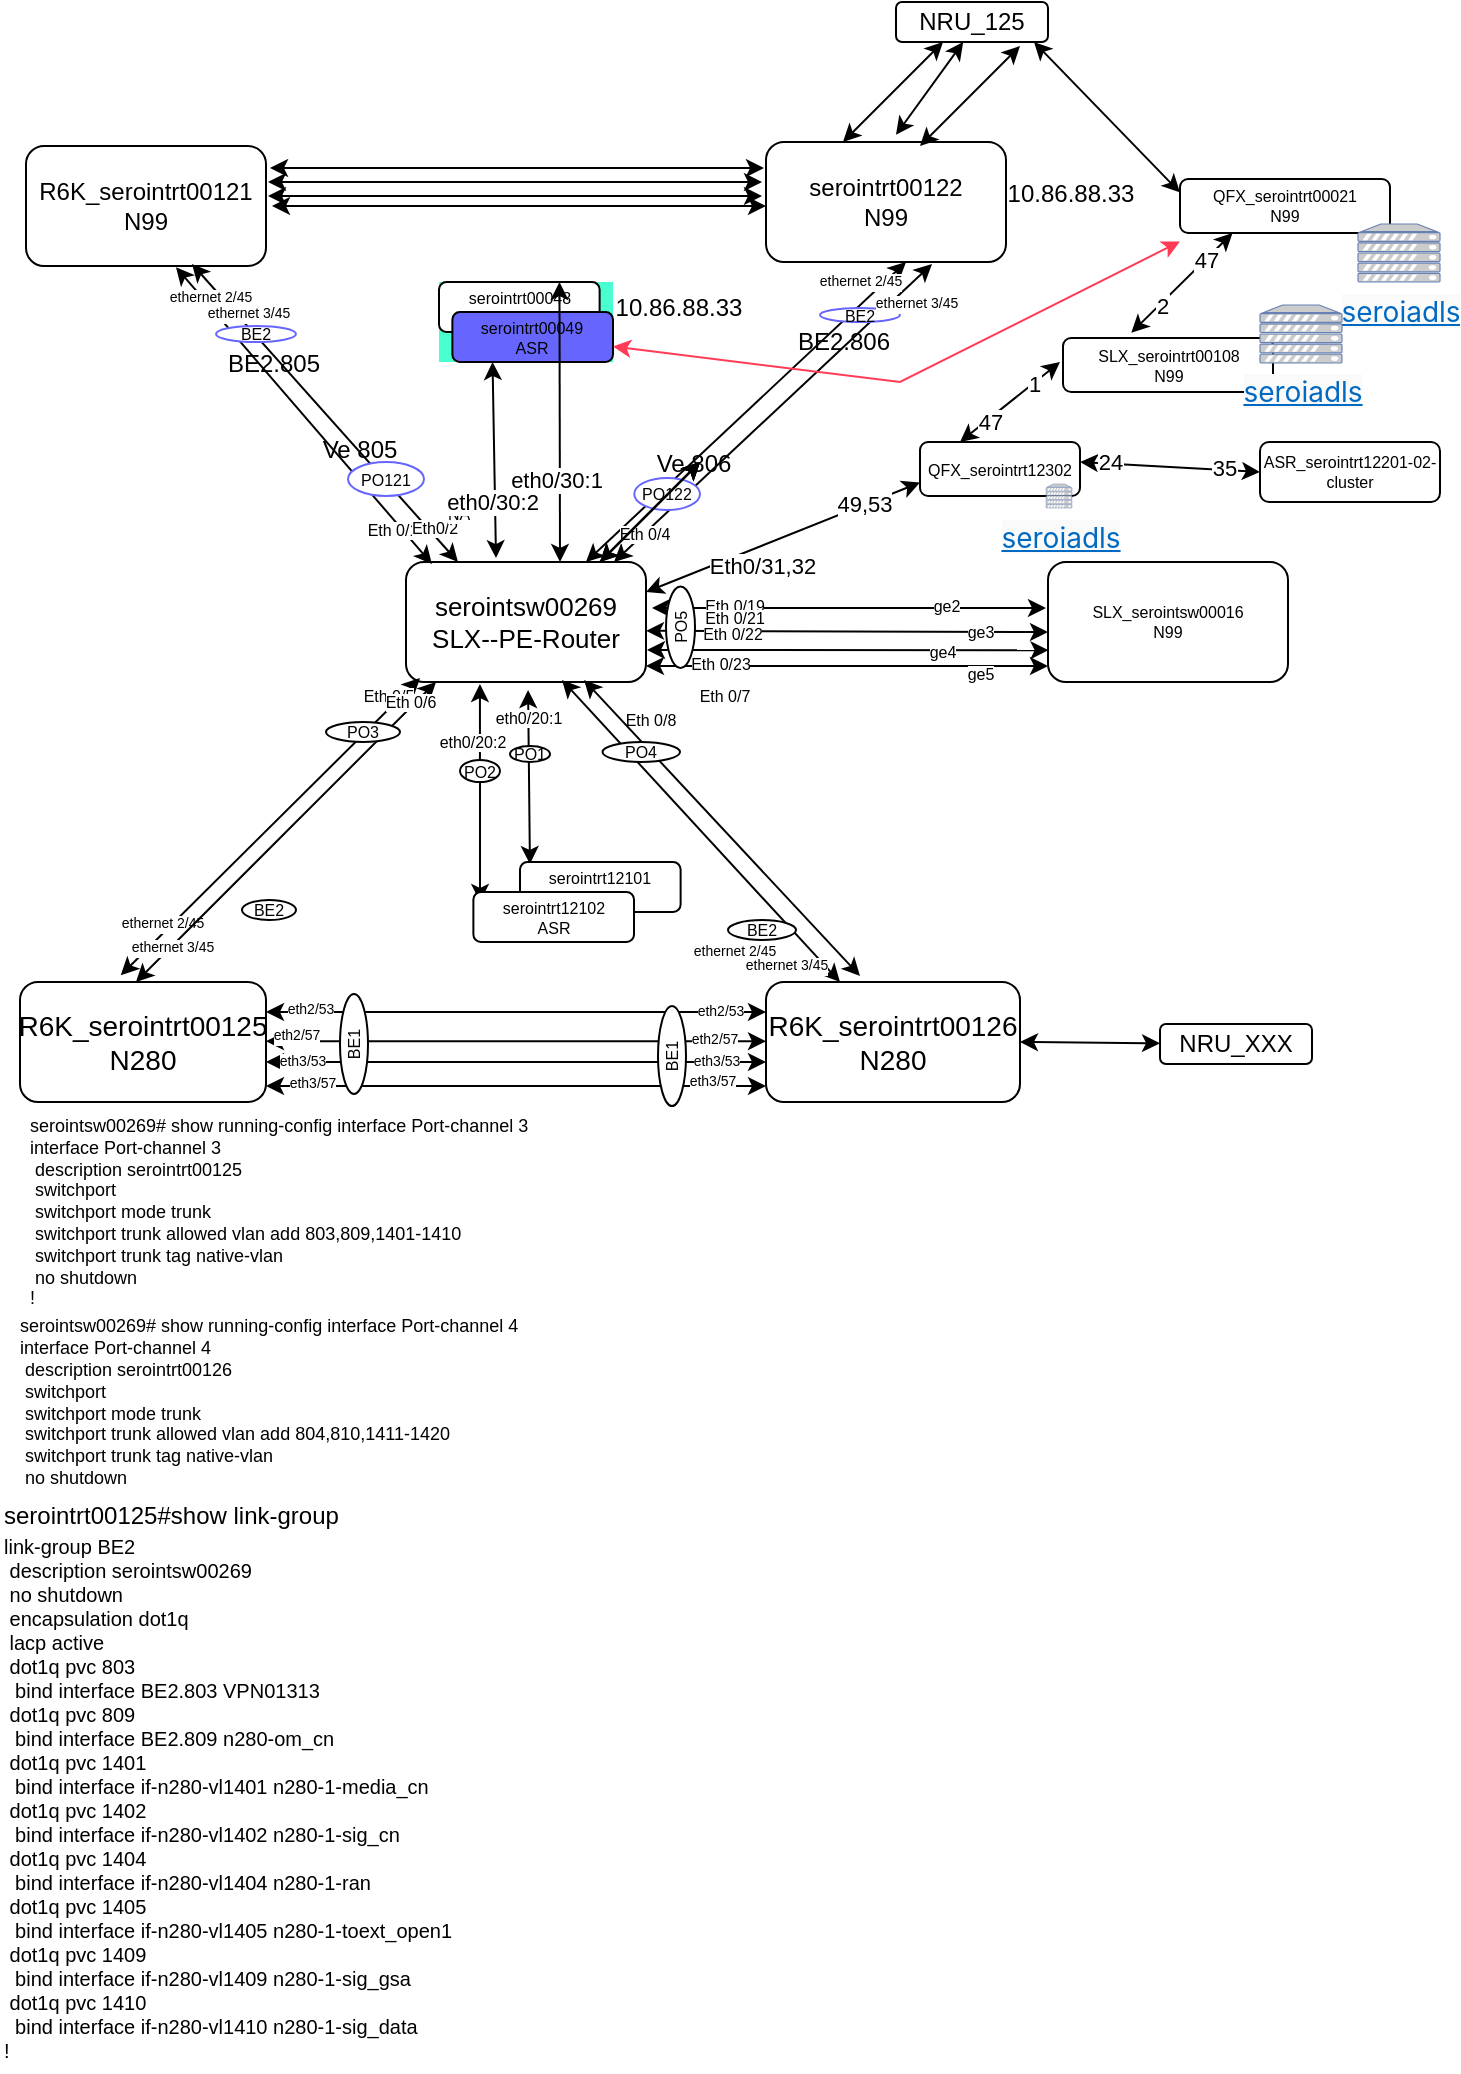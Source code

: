 <mxfile version="21.3.7" type="github" pages="3">
  <diagram name="N99-280" id="qmEW6ajSkmtEpjvPChuy">
    <mxGraphModel dx="1214" dy="641" grid="1" gridSize="10" guides="1" tooltips="1" connect="1" arrows="1" fold="1" page="1" pageScale="1" pageWidth="827" pageHeight="1169" math="0" shadow="0">
      <root>
        <mxCell id="0" />
        <mxCell id="1" parent="0" />
        <mxCell id="DqQEm0YlbbgdJ4GvyhTK-1" value="&lt;font style=&quot;font-size: 13px;&quot;&gt;serointsw00269&lt;br style=&quot;&quot;&gt;SLX--PE-Router&lt;/font&gt;" style="rounded=1;whiteSpace=wrap;html=1;fontSize=8;" parent="1" vertex="1">
          <mxGeometry x="233" y="330" width="120" height="60" as="geometry" />
        </mxCell>
        <mxCell id="DqQEm0YlbbgdJ4GvyhTK-2" value="&lt;font style=&quot;font-size: 12px;&quot;&gt;R6K_serointrt00121&lt;br style=&quot;&quot;&gt;N99&lt;/font&gt;" style="rounded=1;whiteSpace=wrap;html=1;fontSize=8;" parent="1" vertex="1">
          <mxGeometry x="43" y="122" width="120" height="60" as="geometry" />
        </mxCell>
        <mxCell id="DqQEm0YlbbgdJ4GvyhTK-3" value="" style="endArrow=classic;startArrow=classic;html=1;rounded=0;exitX=0.108;exitY=0.017;exitDx=0;exitDy=0;exitPerimeter=0;fontSize=8;entryX=0.625;entryY=1.01;entryDx=0;entryDy=0;entryPerimeter=0;" parent="1" source="DqQEm0YlbbgdJ4GvyhTK-1" target="DqQEm0YlbbgdJ4GvyhTK-2" edge="1">
          <mxGeometry width="50" height="50" relative="1" as="geometry">
            <mxPoint x="63" y="240" as="sourcePoint" />
            <mxPoint x="113" y="190" as="targetPoint" />
          </mxGeometry>
        </mxCell>
        <mxCell id="DqQEm0YlbbgdJ4GvyhTK-10" value="&lt;font style=&quot;font-size: 8px;&quot;&gt;Eth&amp;nbsp;0/1&lt;/font&gt;" style="edgeLabel;html=1;align=center;verticalAlign=middle;resizable=0;points=[];fontSize=8;" parent="DqQEm0YlbbgdJ4GvyhTK-3" vertex="1" connectable="0">
          <mxGeometry x="-0.368" y="1" relative="1" as="geometry">
            <mxPoint x="21" y="29" as="offset" />
          </mxGeometry>
        </mxCell>
        <mxCell id="DqQEm0YlbbgdJ4GvyhTK-4" value="" style="endArrow=classic;startArrow=classic;html=1;rounded=0;exitX=0.108;exitY=0.017;exitDx=0;exitDy=0;exitPerimeter=0;fontSize=8;entryX=0.75;entryY=1;entryDx=0;entryDy=0;" parent="1" edge="1">
          <mxGeometry width="50" height="50" relative="1" as="geometry">
            <mxPoint x="259" y="330" as="sourcePoint" />
            <mxPoint x="126" y="181" as="targetPoint" />
          </mxGeometry>
        </mxCell>
        <mxCell id="DqQEm0YlbbgdJ4GvyhTK-9" value="&lt;font style=&quot;font-size: 8px;&quot;&gt;Eth0/2&lt;/font&gt;" style="edgeLabel;html=1;align=center;verticalAlign=middle;resizable=0;points=[];fontSize=8;" parent="DqQEm0YlbbgdJ4GvyhTK-4" vertex="1" connectable="0">
          <mxGeometry x="-0.696" y="-1" relative="1" as="geometry">
            <mxPoint x="7" y="6" as="offset" />
          </mxGeometry>
        </mxCell>
        <mxCell id="DqQEm0YlbbgdJ4GvyhTK-5" value="&lt;font style=&quot;font-size: 12px;&quot;&gt;serointrt00122&lt;br style=&quot;&quot;&gt;N99&lt;/font&gt;" style="rounded=1;whiteSpace=wrap;html=1;fontSize=8;" parent="1" vertex="1">
          <mxGeometry x="413" y="120" width="120" height="60" as="geometry" />
        </mxCell>
        <mxCell id="DqQEm0YlbbgdJ4GvyhTK-6" value="" style="endArrow=classic;startArrow=classic;html=1;rounded=0;exitX=0.75;exitY=0;exitDx=0;exitDy=0;fontSize=8;" parent="1" source="DqQEm0YlbbgdJ4GvyhTK-1" edge="1">
          <mxGeometry width="50" height="50" relative="1" as="geometry">
            <mxPoint x="616" y="321" as="sourcePoint" />
            <mxPoint x="483" y="180" as="targetPoint" />
          </mxGeometry>
        </mxCell>
        <mxCell id="DqQEm0YlbbgdJ4GvyhTK-7" value="" style="endArrow=classic;startArrow=classic;html=1;rounded=0;exitX=0.892;exitY=0;exitDx=0;exitDy=0;fontSize=8;exitPerimeter=0;" parent="1" edge="1">
          <mxGeometry width="50" height="50" relative="1" as="geometry">
            <mxPoint x="337.04" y="330" as="sourcePoint" />
            <mxPoint x="496" y="181" as="targetPoint" />
          </mxGeometry>
        </mxCell>
        <mxCell id="DqQEm0YlbbgdJ4GvyhTK-8" value="Eth&amp;nbsp;0/4" style="edgeLabel;html=1;align=center;verticalAlign=middle;resizable=0;points=[];fontSize=8;" parent="DqQEm0YlbbgdJ4GvyhTK-7" vertex="1" connectable="0">
          <mxGeometry x="-0.84" y="-3" relative="1" as="geometry">
            <mxPoint y="-4" as="offset" />
          </mxGeometry>
        </mxCell>
        <mxCell id="DqQEm0YlbbgdJ4GvyhTK-12" value="&lt;font style=&quot;font-size: 14px;&quot;&gt;R6K_serointrt00126&lt;br style=&quot;&quot;&gt;N280&lt;/font&gt;" style="rounded=1;whiteSpace=wrap;html=1;fontSize=8;" parent="1" vertex="1">
          <mxGeometry x="413" y="540" width="127" height="60" as="geometry" />
        </mxCell>
        <mxCell id="DqQEm0YlbbgdJ4GvyhTK-13" value="" style="endArrow=classic;startArrow=classic;html=1;rounded=0;exitX=0;exitY=0;exitDx=0;exitDy=0;fontSize=8;entryX=0.65;entryY=0.983;entryDx=0;entryDy=0;entryPerimeter=0;" parent="1" target="DqQEm0YlbbgdJ4GvyhTK-1" edge="1">
          <mxGeometry width="50" height="50" relative="1" as="geometry">
            <mxPoint x="450" y="540" as="sourcePoint" />
            <mxPoint x="347.04" y="390" as="targetPoint" />
          </mxGeometry>
        </mxCell>
        <mxCell id="DqQEm0YlbbgdJ4GvyhTK-14" value="Eth&amp;nbsp;0/8" style="edgeLabel;html=1;align=center;verticalAlign=middle;resizable=0;points=[];fontSize=8;" parent="DqQEm0YlbbgdJ4GvyhTK-13" vertex="1" connectable="0">
          <mxGeometry x="-0.294" y="-1" relative="1" as="geometry">
            <mxPoint x="-47" y="-77" as="offset" />
          </mxGeometry>
        </mxCell>
        <mxCell id="DqQEm0YlbbgdJ4GvyhTK-15" value="" style="endArrow=classic;startArrow=classic;html=1;rounded=0;exitX=1;exitY=0;exitDx=0;exitDy=0;entryX=0.917;entryY=1.017;entryDx=0;entryDy=0;fontSize=8;entryPerimeter=0;" parent="1" edge="1">
          <mxGeometry width="50" height="50" relative="1" as="geometry">
            <mxPoint x="460" y="537" as="sourcePoint" />
            <mxPoint x="322.04" y="389.02" as="targetPoint" />
          </mxGeometry>
        </mxCell>
        <mxCell id="DqQEm0YlbbgdJ4GvyhTK-16" value="Eth&amp;nbsp;0/7" style="edgeLabel;html=1;align=center;verticalAlign=middle;resizable=0;points=[];fontSize=8;" parent="DqQEm0YlbbgdJ4GvyhTK-15" vertex="1" connectable="0">
          <mxGeometry x="-0.84" y="-3" relative="1" as="geometry">
            <mxPoint x="-60" y="-127" as="offset" />
          </mxGeometry>
        </mxCell>
        <mxCell id="DqQEm0YlbbgdJ4GvyhTK-17" value="&lt;font style=&quot;font-size: 14px;&quot;&gt;R6K_serointrt00125&lt;br style=&quot;&quot;&gt;N280&lt;/font&gt;" style="rounded=1;whiteSpace=wrap;html=1;fontSize=8;" parent="1" vertex="1">
          <mxGeometry x="40" y="540" width="123" height="60" as="geometry" />
        </mxCell>
        <mxCell id="DqQEm0YlbbgdJ4GvyhTK-18" value="" style="endArrow=classic;startArrow=classic;html=1;rounded=0;exitX=0.678;exitY=-0.023;exitDx=0;exitDy=0;fontSize=8;exitPerimeter=0;" parent="1" edge="1">
          <mxGeometry width="50" height="50" relative="1" as="geometry">
            <mxPoint x="90.394" y="536.62" as="sourcePoint" />
            <mxPoint x="240" y="388" as="targetPoint" />
          </mxGeometry>
        </mxCell>
        <mxCell id="DqQEm0YlbbgdJ4GvyhTK-19" value="Eth&amp;nbsp;0/5" style="edgeLabel;html=1;align=center;verticalAlign=middle;resizable=0;points=[];fontSize=8;" parent="DqQEm0YlbbgdJ4GvyhTK-18" vertex="1" connectable="0">
          <mxGeometry x="-0.294" y="-1" relative="1" as="geometry">
            <mxPoint x="80" y="-88" as="offset" />
          </mxGeometry>
        </mxCell>
        <mxCell id="DqQEm0YlbbgdJ4GvyhTK-60" value="ethernet 2/45" style="edgeLabel;html=1;align=center;verticalAlign=middle;resizable=0;points=[];fontSize=7;" parent="DqQEm0YlbbgdJ4GvyhTK-18" vertex="1" connectable="0">
          <mxGeometry x="-0.727" relative="1" as="geometry">
            <mxPoint y="-5" as="offset" />
          </mxGeometry>
        </mxCell>
        <mxCell id="DqQEm0YlbbgdJ4GvyhTK-20" value="" style="endArrow=classic;startArrow=classic;html=1;rounded=0;exitX=1;exitY=0;exitDx=0;exitDy=0;fontSize=8;" parent="1" edge="1">
          <mxGeometry width="50" height="50" relative="1" as="geometry">
            <mxPoint x="98" y="540" as="sourcePoint" />
            <mxPoint x="248" y="390" as="targetPoint" />
          </mxGeometry>
        </mxCell>
        <mxCell id="DqQEm0YlbbgdJ4GvyhTK-21" value="Eth&amp;nbsp;0/6" style="edgeLabel;html=1;align=center;verticalAlign=middle;resizable=0;points=[];fontSize=8;" parent="DqQEm0YlbbgdJ4GvyhTK-20" vertex="1" connectable="0">
          <mxGeometry x="-0.84" y="-3" relative="1" as="geometry">
            <mxPoint x="123" y="-130" as="offset" />
          </mxGeometry>
        </mxCell>
        <mxCell id="DqQEm0YlbbgdJ4GvyhTK-61" value="ethernet 3/45" style="edgeLabel;html=1;align=center;verticalAlign=middle;resizable=0;points=[];fontSize=7;" parent="DqQEm0YlbbgdJ4GvyhTK-20" vertex="1" connectable="0">
          <mxGeometry x="-0.764" relative="1" as="geometry">
            <mxPoint as="offset" />
          </mxGeometry>
        </mxCell>
        <mxCell id="DqQEm0YlbbgdJ4GvyhTK-22" value="PO3" style="ellipse;whiteSpace=wrap;html=1;fontSize=8;" parent="1" vertex="1">
          <mxGeometry x="193" y="410" width="37" height="10" as="geometry" />
        </mxCell>
        <mxCell id="DqQEm0YlbbgdJ4GvyhTK-23" value="PO4" style="ellipse;whiteSpace=wrap;html=1;fontSize=8;" parent="1" vertex="1">
          <mxGeometry x="331.25" y="420" width="38.75" height="10" as="geometry" />
        </mxCell>
        <mxCell id="DqQEm0YlbbgdJ4GvyhTK-26" value="SLX_serointsw00016&lt;br style=&quot;font-size: 8px;&quot;&gt;N99" style="rounded=1;whiteSpace=wrap;html=1;fontSize=8;" parent="1" vertex="1">
          <mxGeometry x="554" y="330" width="120" height="60" as="geometry" />
        </mxCell>
        <mxCell id="DqQEm0YlbbgdJ4GvyhTK-27" value="" style="endArrow=classic;startArrow=classic;html=1;rounded=0;entryX=0;entryY=0.75;entryDx=0;entryDy=0;exitX=1;exitY=0.75;exitDx=0;exitDy=0;fontSize=8;" parent="1" edge="1">
          <mxGeometry width="50" height="50" relative="1" as="geometry">
            <mxPoint x="353.0" y="382" as="sourcePoint" />
            <mxPoint x="554" y="382" as="targetPoint" />
          </mxGeometry>
        </mxCell>
        <mxCell id="DqQEm0YlbbgdJ4GvyhTK-38" value="ge5" style="edgeLabel;html=1;align=center;verticalAlign=middle;resizable=0;points=[];fontSize=8;" parent="DqQEm0YlbbgdJ4GvyhTK-27" vertex="1" connectable="0">
          <mxGeometry x="0.531" y="-1" relative="1" as="geometry">
            <mxPoint x="13" y="3" as="offset" />
          </mxGeometry>
        </mxCell>
        <mxCell id="DqQEm0YlbbgdJ4GvyhTK-28" value="" style="endArrow=classic;startArrow=classic;html=1;rounded=0;exitX=1;exitY=0.75;exitDx=0;exitDy=0;fontSize=8;" parent="1" edge="1">
          <mxGeometry width="50" height="50" relative="1" as="geometry">
            <mxPoint x="356" y="353" as="sourcePoint" />
            <mxPoint x="553" y="353" as="targetPoint" />
          </mxGeometry>
        </mxCell>
        <mxCell id="DqQEm0YlbbgdJ4GvyhTK-31" value="ge2" style="edgeLabel;html=1;align=center;verticalAlign=middle;resizable=0;points=[];fontSize=8;" parent="DqQEm0YlbbgdJ4GvyhTK-28" vertex="1" connectable="0">
          <mxGeometry x="0.645" y="1" relative="1" as="geometry">
            <mxPoint x="-15" as="offset" />
          </mxGeometry>
        </mxCell>
        <mxCell id="DqQEm0YlbbgdJ4GvyhTK-32" value="&lt;span style=&quot;color: rgb(0, 0, 0); font-family: Helvetica; font-style: normal; font-variant-ligatures: normal; font-variant-caps: normal; font-weight: 400; letter-spacing: normal; orphans: 2; text-align: center; text-indent: 0px; text-transform: none; widows: 2; word-spacing: 0px; -webkit-text-stroke-width: 0px; background-color: rgb(255, 255, 255); text-decoration-thickness: initial; text-decoration-style: initial; text-decoration-color: initial; float: none; font-size: 8px; display: inline !important;&quot;&gt;&lt;font style=&quot;font-size: 8px;&quot;&gt;Eth&amp;nbsp;0/19&lt;/font&gt;&lt;/span&gt;" style="edgeLabel;html=1;align=center;verticalAlign=middle;resizable=0;points=[];fontSize=8;" parent="DqQEm0YlbbgdJ4GvyhTK-28" vertex="1" connectable="0">
          <mxGeometry x="-0.653" y="1" relative="1" as="geometry">
            <mxPoint x="7" as="offset" />
          </mxGeometry>
        </mxCell>
        <mxCell id="DqQEm0YlbbgdJ4GvyhTK-29" value="" style="endArrow=classic;startArrow=classic;html=1;rounded=0;entryX=0;entryY=0.5;entryDx=0;entryDy=0;exitX=1;exitY=0.75;exitDx=0;exitDy=0;fontSize=8;" parent="1" edge="1">
          <mxGeometry width="50" height="50" relative="1" as="geometry">
            <mxPoint x="353" y="364.41" as="sourcePoint" />
            <mxPoint x="554" y="365" as="targetPoint" />
          </mxGeometry>
        </mxCell>
        <mxCell id="DqQEm0YlbbgdJ4GvyhTK-36" value="ge3" style="edgeLabel;html=1;align=center;verticalAlign=middle;resizable=0;points=[];fontSize=8;" parent="DqQEm0YlbbgdJ4GvyhTK-29" vertex="1" connectable="0">
          <mxGeometry x="0.613" y="-4" relative="1" as="geometry">
            <mxPoint x="5" y="-4" as="offset" />
          </mxGeometry>
        </mxCell>
        <mxCell id="DqQEm0YlbbgdJ4GvyhTK-30" value="" style="endArrow=classic;startArrow=classic;html=1;rounded=0;entryX=-0.006;entryY=0.635;entryDx=0;entryDy=0;exitX=1;exitY=0.75;exitDx=0;exitDy=0;entryPerimeter=0;fontSize=8;" parent="1" edge="1">
          <mxGeometry width="50" height="50" relative="1" as="geometry">
            <mxPoint x="353.5" y="374" as="sourcePoint" />
            <mxPoint x="554.28" y="374.1" as="targetPoint" />
          </mxGeometry>
        </mxCell>
        <mxCell id="DqQEm0YlbbgdJ4GvyhTK-37" value="ge4" style="edgeLabel;html=1;align=center;verticalAlign=middle;resizable=0;points=[];fontSize=8;" parent="DqQEm0YlbbgdJ4GvyhTK-30" vertex="1" connectable="0">
          <mxGeometry x="0.69" relative="1" as="geometry">
            <mxPoint x="-22" y="1" as="offset" />
          </mxGeometry>
        </mxCell>
        <mxCell id="DqQEm0YlbbgdJ4GvyhTK-33" value="&lt;span style=&quot;color: rgb(0, 0, 0); font-family: Helvetica; font-style: normal; font-variant-ligatures: normal; font-variant-caps: normal; font-weight: 400; letter-spacing: normal; orphans: 2; text-align: center; text-indent: 0px; text-transform: none; widows: 2; word-spacing: 0px; -webkit-text-stroke-width: 0px; background-color: rgb(255, 255, 255); text-decoration-thickness: initial; text-decoration-style: initial; text-decoration-color: initial; float: none; font-size: 8px; display: inline !important;&quot;&gt;&lt;font style=&quot;font-size: 8px;&quot;&gt;Eth&amp;nbsp;0/21&lt;/font&gt;&lt;/span&gt;" style="edgeLabel;html=1;align=center;verticalAlign=middle;resizable=0;points=[];fontSize=8;" parent="1" vertex="1" connectable="0">
          <mxGeometry x="399.118" y="359" as="geometry">
            <mxPoint x="-2" y="-1" as="offset" />
          </mxGeometry>
        </mxCell>
        <mxCell id="DqQEm0YlbbgdJ4GvyhTK-34" value="&lt;span style=&quot;color: rgb(0, 0, 0); font-family: Helvetica; font-style: normal; font-variant-ligatures: normal; font-variant-caps: normal; font-weight: 400; letter-spacing: normal; orphans: 2; text-align: center; text-indent: 0px; text-transform: none; widows: 2; word-spacing: 0px; -webkit-text-stroke-width: 0px; background-color: rgb(255, 255, 255); text-decoration-thickness: initial; text-decoration-style: initial; text-decoration-color: initial; float: none; font-size: 8px; display: inline !important;&quot;&gt;&lt;font style=&quot;font-size: 8px;&quot;&gt;Eth&amp;nbsp;0/22&lt;/font&gt;&lt;/span&gt;" style="edgeLabel;html=1;align=center;verticalAlign=middle;resizable=0;points=[];fontSize=8;" parent="1" vertex="1" connectable="0">
          <mxGeometry x="404.118" y="367" as="geometry">
            <mxPoint x="-8" y="-1" as="offset" />
          </mxGeometry>
        </mxCell>
        <mxCell id="DqQEm0YlbbgdJ4GvyhTK-35" value="&lt;span style=&quot;color: rgb(0, 0, 0); font-family: Helvetica; font-style: normal; font-variant-ligatures: normal; font-variant-caps: normal; font-weight: 400; letter-spacing: normal; orphans: 2; text-align: center; text-indent: 0px; text-transform: none; widows: 2; word-spacing: 0px; -webkit-text-stroke-width: 0px; background-color: rgb(255, 255, 255); text-decoration-thickness: initial; text-decoration-style: initial; text-decoration-color: initial; float: none; font-size: 8px; display: inline !important;&quot;&gt;&lt;font style=&quot;font-size: 8px;&quot;&gt;Eth&amp;nbsp;0/23&lt;/font&gt;&lt;/span&gt;" style="edgeLabel;html=1;align=center;verticalAlign=middle;resizable=0;points=[];fontSize=8;" parent="1" vertex="1" connectable="0">
          <mxGeometry x="387.118" y="384" as="geometry">
            <mxPoint x="3" y="-3" as="offset" />
          </mxGeometry>
        </mxCell>
        <mxCell id="DqQEm0YlbbgdJ4GvyhTK-39" value="PO5" style="ellipse;whiteSpace=wrap;html=1;rotation=-90;fontSize=8;" parent="1" vertex="1">
          <mxGeometry x="349.88" y="355.38" width="40.75" height="14.5" as="geometry" />
        </mxCell>
        <mxCell id="DqQEm0YlbbgdJ4GvyhTK-45" value="" style="endArrow=classic;startArrow=classic;html=1;rounded=0;entryX=0.567;entryY=1.067;entryDx=0;entryDy=0;entryPerimeter=0;fontSize=8;exitX=0.149;exitY=0.04;exitDx=0;exitDy=0;exitPerimeter=0;" parent="1" edge="1">
          <mxGeometry width="50" height="50" relative="1" as="geometry">
            <mxPoint x="294.966" y="481" as="sourcePoint" />
            <mxPoint x="294.04" y="394.02" as="targetPoint" />
          </mxGeometry>
        </mxCell>
        <mxCell id="DqQEm0YlbbgdJ4GvyhTK-50" value="&lt;font style=&quot;font-size: 8px;&quot;&gt;eth0/20:1&lt;/font&gt;" style="edgeLabel;html=1;align=center;verticalAlign=middle;resizable=0;points=[];fontSize=8;" parent="DqQEm0YlbbgdJ4GvyhTK-45" vertex="1" connectable="0">
          <mxGeometry x="0.536" y="1" relative="1" as="geometry">
            <mxPoint y="-6" as="offset" />
          </mxGeometry>
        </mxCell>
        <mxCell id="DqQEm0YlbbgdJ4GvyhTK-46" value="" style="endArrow=classic;startArrow=classic;html=1;rounded=0;exitX=0.166;exitY=0.2;exitDx=0;exitDy=0;fontSize=8;entryX=0.308;entryY=1.017;entryDx=0;entryDy=0;exitPerimeter=0;entryPerimeter=0;" parent="1" edge="1" target="DqQEm0YlbbgdJ4GvyhTK-1">
          <mxGeometry width="50" height="50" relative="1" as="geometry">
            <mxPoint x="270.023" y="500" as="sourcePoint" />
            <mxPoint x="283" y="390" as="targetPoint" />
          </mxGeometry>
        </mxCell>
        <mxCell id="DqQEm0YlbbgdJ4GvyhTK-51" value="&lt;font style=&quot;font-size: 8px;&quot;&gt;eth0/20:2&lt;/font&gt;" style="edgeLabel;html=1;align=center;verticalAlign=middle;resizable=0;points=[];fontSize=8;" parent="DqQEm0YlbbgdJ4GvyhTK-46" vertex="1" connectable="0">
          <mxGeometry x="0.496" relative="1" as="geometry">
            <mxPoint x="-4" y="1" as="offset" />
          </mxGeometry>
        </mxCell>
        <mxCell id="DqQEm0YlbbgdJ4GvyhTK-52" value="" style="group;fontSize=8;" parent="1" vertex="1" connectable="0">
          <mxGeometry x="260" y="480" width="87" height="40" as="geometry" />
        </mxCell>
        <mxCell id="DqQEm0YlbbgdJ4GvyhTK-43" value="serointrt12101&lt;br style=&quot;font-size: 8px;&quot;&gt;ASR" style="rounded=1;whiteSpace=wrap;html=1;fontSize=8;" parent="DqQEm0YlbbgdJ4GvyhTK-52" vertex="1">
          <mxGeometry x="30" width="80.308" height="25" as="geometry" />
        </mxCell>
        <mxCell id="DqQEm0YlbbgdJ4GvyhTK-44" value="serointrt12102&lt;br style=&quot;font-size: 8px;&quot;&gt;ASR" style="rounded=1;whiteSpace=wrap;html=1;fontSize=8;" parent="DqQEm0YlbbgdJ4GvyhTK-52" vertex="1">
          <mxGeometry x="6.692" y="15" width="80.308" height="25" as="geometry" />
        </mxCell>
        <mxCell id="DqQEm0YlbbgdJ4GvyhTK-53" value="&lt;font style=&quot;font-size: 8px;&quot;&gt;PO1&lt;/font&gt;" style="ellipse;whiteSpace=wrap;html=1;rotation=0;fontSize=8;" parent="1" vertex="1">
          <mxGeometry x="285" y="422" width="20" height="8" as="geometry" />
        </mxCell>
        <mxCell id="DqQEm0YlbbgdJ4GvyhTK-55" value="PO121" style="ellipse;whiteSpace=wrap;html=1;fontSize=8;strokeColor=#6666FF;" parent="1" vertex="1">
          <mxGeometry x="204" y="280" width="38" height="17" as="geometry" />
        </mxCell>
        <mxCell id="DqQEm0YlbbgdJ4GvyhTK-56" value="PO122" style="ellipse;whiteSpace=wrap;html=1;fontSize=8;strokeColor=#6666FF;" parent="1" vertex="1">
          <mxGeometry x="347.12" y="288" width="32.88" height="16" as="geometry" />
        </mxCell>
        <mxCell id="DqQEm0YlbbgdJ4GvyhTK-57" value="&lt;div style=&quot;font-size: 9px;&quot;&gt;&lt;font style=&quot;font-size: 9px;&quot;&gt;serointsw00269# show running-config interface Port-channel 3&amp;nbsp;&lt;/font&gt;&lt;/div&gt;&lt;div style=&quot;font-size: 9px;&quot;&gt;&lt;font style=&quot;font-size: 9px;&quot;&gt;interface Port-channel 3&lt;/font&gt;&lt;/div&gt;&lt;div style=&quot;font-size: 9px;&quot;&gt;&lt;font style=&quot;font-size: 9px;&quot;&gt;&amp;nbsp;description serointrt00125&lt;/font&gt;&lt;/div&gt;&lt;div style=&quot;font-size: 9px;&quot;&gt;&lt;font style=&quot;font-size: 9px;&quot;&gt;&amp;nbsp;switchport&lt;/font&gt;&lt;/div&gt;&lt;div style=&quot;font-size: 9px;&quot;&gt;&lt;font style=&quot;font-size: 9px;&quot;&gt;&amp;nbsp;switchport mode trunk&lt;/font&gt;&lt;/div&gt;&lt;div style=&quot;font-size: 9px;&quot;&gt;&lt;font style=&quot;font-size: 9px;&quot;&gt;&amp;nbsp;switchport trunk allowed vlan add 803,809,1401-1410&lt;/font&gt;&lt;/div&gt;&lt;div style=&quot;font-size: 9px;&quot;&gt;&lt;font style=&quot;font-size: 9px;&quot;&gt;&amp;nbsp;switchport trunk tag native-vlan&lt;/font&gt;&lt;/div&gt;&lt;div style=&quot;font-size: 9px;&quot;&gt;&lt;font style=&quot;font-size: 9px;&quot;&gt;&amp;nbsp;no shutdown&lt;/font&gt;&lt;/div&gt;&lt;div style=&quot;font-size: 9px;&quot;&gt;&lt;font style=&quot;font-size: 9px;&quot;&gt;!&lt;/font&gt;&lt;/div&gt;" style="text;html=1;align=left;verticalAlign=middle;resizable=0;points=[];autosize=1;strokeColor=none;fillColor=none;" parent="1" vertex="1">
          <mxGeometry x="43" y="600" width="280" height="110" as="geometry" />
        </mxCell>
        <mxCell id="DqQEm0YlbbgdJ4GvyhTK-58" value="&lt;div style=&quot;font-size: 9px;&quot;&gt;&lt;font style=&quot;font-size: 9px;&quot;&gt;serointsw00269# show running-config interface Port-channel 4&lt;/font&gt;&lt;/div&gt;&lt;div style=&quot;font-size: 9px;&quot;&gt;&lt;font style=&quot;font-size: 9px;&quot;&gt;interface Port-channel 4&lt;/font&gt;&lt;/div&gt;&lt;div style=&quot;font-size: 9px;&quot;&gt;&lt;font style=&quot;font-size: 9px;&quot;&gt;&amp;nbsp;description serointrt00126&lt;/font&gt;&lt;/div&gt;&lt;div style=&quot;font-size: 9px;&quot;&gt;&lt;font style=&quot;font-size: 9px;&quot;&gt;&amp;nbsp;switchport&lt;/font&gt;&lt;/div&gt;&lt;div style=&quot;font-size: 9px;&quot;&gt;&lt;font style=&quot;font-size: 9px;&quot;&gt;&amp;nbsp;switchport mode trunk&lt;/font&gt;&lt;/div&gt;&lt;div style=&quot;font-size: 9px;&quot;&gt;&lt;font style=&quot;font-size: 9px;&quot;&gt;&amp;nbsp;switchport trunk allowed vlan add 804,810,1411-1420&lt;/font&gt;&lt;/div&gt;&lt;div style=&quot;font-size: 9px;&quot;&gt;&lt;font style=&quot;font-size: 9px;&quot;&gt;&amp;nbsp;switchport trunk tag native-vlan&lt;/font&gt;&lt;/div&gt;&lt;div style=&quot;font-size: 9px;&quot;&gt;&lt;font style=&quot;font-size: 9px;&quot;&gt;&amp;nbsp;no shutdown&lt;/font&gt;&lt;/div&gt;" style="text;html=1;align=left;verticalAlign=middle;resizable=0;points=[];autosize=1;strokeColor=none;fillColor=none;" parent="1" vertex="1">
          <mxGeometry x="38" y="700" width="270" height="100" as="geometry" />
        </mxCell>
        <mxCell id="DqQEm0YlbbgdJ4GvyhTK-62" value="BE2" style="ellipse;whiteSpace=wrap;html=1;fontSize=8;" parent="1" vertex="1">
          <mxGeometry x="151" y="499" width="27" height="10" as="geometry" />
        </mxCell>
        <mxCell id="DqQEm0YlbbgdJ4GvyhTK-63" value="&lt;div style=&quot;&quot;&gt;&lt;font style=&quot;&quot;&gt;serointrt00125#show link-group&lt;br&gt;&lt;span style=&quot;font-size: 10px;&quot;&gt;link-group BE2&lt;/span&gt;&lt;/font&gt;&lt;/div&gt;&lt;div style=&quot;font-size: 10px;&quot;&gt;&lt;font style=&quot;font-size: 10px;&quot;&gt;&amp;nbsp;description serointsw00269&lt;/font&gt;&lt;/div&gt;&lt;div style=&quot;font-size: 10px;&quot;&gt;&lt;font style=&quot;font-size: 10px;&quot;&gt;&amp;nbsp;no shutdown&lt;/font&gt;&lt;/div&gt;&lt;div style=&quot;font-size: 10px;&quot;&gt;&lt;font style=&quot;font-size: 10px;&quot;&gt;&amp;nbsp;encapsulation dot1q&lt;/font&gt;&lt;/div&gt;&lt;div style=&quot;font-size: 10px;&quot;&gt;&lt;font style=&quot;font-size: 10px;&quot;&gt;&amp;nbsp;lacp active&lt;/font&gt;&lt;/div&gt;&lt;div style=&quot;font-size: 10px;&quot;&gt;&lt;font style=&quot;font-size: 10px;&quot;&gt;&amp;nbsp;dot1q pvc 803&amp;nbsp;&lt;/font&gt;&lt;/div&gt;&lt;div style=&quot;font-size: 10px;&quot;&gt;&lt;font style=&quot;font-size: 10px;&quot;&gt;&amp;nbsp; bind interface BE2.803 VPN01313&lt;/font&gt;&lt;/div&gt;&lt;div style=&quot;font-size: 10px;&quot;&gt;&lt;font style=&quot;font-size: 10px;&quot;&gt;&amp;nbsp;dot1q pvc 809&amp;nbsp;&lt;/font&gt;&lt;/div&gt;&lt;div style=&quot;font-size: 10px;&quot;&gt;&lt;font style=&quot;font-size: 10px;&quot;&gt;&amp;nbsp; bind interface BE2.809 n280-om_cn&lt;/font&gt;&lt;/div&gt;&lt;div style=&quot;font-size: 10px;&quot;&gt;&lt;font style=&quot;font-size: 10px;&quot;&gt;&amp;nbsp;dot1q pvc 1401&amp;nbsp;&lt;/font&gt;&lt;/div&gt;&lt;div style=&quot;font-size: 10px;&quot;&gt;&lt;font style=&quot;font-size: 10px;&quot;&gt;&amp;nbsp; bind interface if-n280-vl1401 n280-1-media_cn&lt;/font&gt;&lt;/div&gt;&lt;div style=&quot;font-size: 10px;&quot;&gt;&lt;font style=&quot;font-size: 10px;&quot;&gt;&amp;nbsp;dot1q pvc 1402&amp;nbsp;&lt;/font&gt;&lt;/div&gt;&lt;div style=&quot;font-size: 10px;&quot;&gt;&lt;font style=&quot;font-size: 10px;&quot;&gt;&amp;nbsp; bind interface if-n280-vl1402 n280-1-sig_cn&lt;/font&gt;&lt;/div&gt;&lt;div style=&quot;font-size: 10px;&quot;&gt;&lt;font style=&quot;font-size: 10px;&quot;&gt;&amp;nbsp;dot1q pvc 1404&amp;nbsp;&lt;/font&gt;&lt;/div&gt;&lt;div style=&quot;font-size: 10px;&quot;&gt;&lt;font style=&quot;font-size: 10px;&quot;&gt;&amp;nbsp; bind interface if-n280-vl1404 n280-1-ran&lt;/font&gt;&lt;/div&gt;&lt;div style=&quot;font-size: 10px;&quot;&gt;&lt;font style=&quot;font-size: 10px;&quot;&gt;&amp;nbsp;dot1q pvc 1405&amp;nbsp;&lt;/font&gt;&lt;/div&gt;&lt;div style=&quot;font-size: 10px;&quot;&gt;&lt;font style=&quot;font-size: 10px;&quot;&gt;&amp;nbsp; bind interface if-n280-vl1405 n280-1-toext_open1&lt;/font&gt;&lt;/div&gt;&lt;div style=&quot;font-size: 10px;&quot;&gt;&lt;font style=&quot;font-size: 10px;&quot;&gt;&amp;nbsp;dot1q pvc 1409&amp;nbsp;&lt;/font&gt;&lt;/div&gt;&lt;div style=&quot;font-size: 10px;&quot;&gt;&lt;font style=&quot;font-size: 10px;&quot;&gt;&amp;nbsp; bind interface if-n280-vl1409 n280-1-sig_gsa&lt;/font&gt;&lt;/div&gt;&lt;div style=&quot;font-size: 10px;&quot;&gt;&lt;font style=&quot;font-size: 10px;&quot;&gt;&amp;nbsp;dot1q pvc 1410&amp;nbsp;&lt;/font&gt;&lt;/div&gt;&lt;div style=&quot;font-size: 10px;&quot;&gt;&lt;font style=&quot;font-size: 10px;&quot;&gt;&amp;nbsp; bind interface if-n280-vl1410 n280-1-sig_data&lt;/font&gt;&lt;/div&gt;&lt;div style=&quot;font-size: 10px;&quot;&gt;&lt;font style=&quot;font-size: 10px;&quot;&gt;!&lt;/font&gt;&lt;/div&gt;" style="text;html=1;align=left;verticalAlign=middle;resizable=0;points=[];autosize=1;strokeColor=none;fillColor=none;" parent="1" vertex="1">
          <mxGeometry x="30" y="795" width="250" height="290" as="geometry" />
        </mxCell>
        <mxCell id="DqQEm0YlbbgdJ4GvyhTK-64" value="" style="endArrow=classic;startArrow=classic;html=1;rounded=0;exitX=1;exitY=0.25;exitDx=0;exitDy=0;entryX=0;entryY=0.25;entryDx=0;entryDy=0;" parent="1" source="DqQEm0YlbbgdJ4GvyhTK-17" target="DqQEm0YlbbgdJ4GvyhTK-12" edge="1">
          <mxGeometry width="50" height="50" relative="1" as="geometry">
            <mxPoint x="270" y="560" as="sourcePoint" />
            <mxPoint x="320" y="510" as="targetPoint" />
          </mxGeometry>
        </mxCell>
        <mxCell id="DqQEm0YlbbgdJ4GvyhTK-68" value="eth2/53" style="edgeLabel;html=1;align=center;verticalAlign=middle;resizable=0;points=[];fontSize=7;" parent="DqQEm0YlbbgdJ4GvyhTK-64" vertex="1" connectable="0">
          <mxGeometry x="-0.869" y="1" relative="1" as="geometry">
            <mxPoint x="5" as="offset" />
          </mxGeometry>
        </mxCell>
        <mxCell id="DqQEm0YlbbgdJ4GvyhTK-69" value="eth2/53" style="edgeLabel;html=1;align=center;verticalAlign=middle;resizable=0;points=[];fontSize=7;" parent="DqQEm0YlbbgdJ4GvyhTK-64" vertex="1" connectable="0">
          <mxGeometry x="0.814" relative="1" as="geometry">
            <mxPoint as="offset" />
          </mxGeometry>
        </mxCell>
        <mxCell id="DqQEm0YlbbgdJ4GvyhTK-65" value="" style="endArrow=classic;startArrow=classic;html=1;rounded=0;exitX=1;exitY=0.25;exitDx=0;exitDy=0;entryX=0;entryY=0.25;entryDx=0;entryDy=0;" parent="1" edge="1">
          <mxGeometry width="50" height="50" relative="1" as="geometry">
            <mxPoint x="163" y="580" as="sourcePoint" />
            <mxPoint x="413" y="580" as="targetPoint" />
          </mxGeometry>
        </mxCell>
        <mxCell id="DqQEm0YlbbgdJ4GvyhTK-72" value="eth3/53" style="edgeLabel;html=1;align=center;verticalAlign=middle;resizable=0;points=[];fontSize=7;" parent="DqQEm0YlbbgdJ4GvyhTK-65" vertex="1" connectable="0">
          <mxGeometry x="-0.858" relative="1" as="geometry">
            <mxPoint as="offset" />
          </mxGeometry>
        </mxCell>
        <mxCell id="DqQEm0YlbbgdJ4GvyhTK-73" value="eth3/53" style="edgeLabel;html=1;align=center;verticalAlign=middle;resizable=0;points=[];fontSize=7;" parent="DqQEm0YlbbgdJ4GvyhTK-65" vertex="1" connectable="0">
          <mxGeometry x="0.796" relative="1" as="geometry">
            <mxPoint as="offset" />
          </mxGeometry>
        </mxCell>
        <mxCell id="DqQEm0YlbbgdJ4GvyhTK-66" value="" style="endArrow=classic;startArrow=classic;html=1;rounded=0;exitX=1;exitY=0.25;exitDx=0;exitDy=0;entryX=0;entryY=0.25;entryDx=0;entryDy=0;" parent="1" edge="1">
          <mxGeometry width="50" height="50" relative="1" as="geometry">
            <mxPoint x="163" y="569.63" as="sourcePoint" />
            <mxPoint x="413" y="569.63" as="targetPoint" />
          </mxGeometry>
        </mxCell>
        <mxCell id="DqQEm0YlbbgdJ4GvyhTK-70" value="eth2/57" style="edgeLabel;html=1;align=center;verticalAlign=middle;resizable=0;points=[];fontSize=7;" parent="DqQEm0YlbbgdJ4GvyhTK-66" vertex="1" connectable="0">
          <mxGeometry x="-0.881" y="3" relative="1" as="geometry">
            <mxPoint as="offset" />
          </mxGeometry>
        </mxCell>
        <mxCell id="DqQEm0YlbbgdJ4GvyhTK-71" value="eth2/57" style="edgeLabel;html=1;align=center;verticalAlign=middle;resizable=0;points=[];fontSize=7;" parent="DqQEm0YlbbgdJ4GvyhTK-66" vertex="1" connectable="0">
          <mxGeometry x="0.79" y="1" relative="1" as="geometry">
            <mxPoint as="offset" />
          </mxGeometry>
        </mxCell>
        <mxCell id="DqQEm0YlbbgdJ4GvyhTK-67" value="" style="endArrow=classic;startArrow=classic;html=1;rounded=0;exitX=1;exitY=0.25;exitDx=0;exitDy=0;entryX=0;entryY=0.25;entryDx=0;entryDy=0;" parent="1" edge="1">
          <mxGeometry width="50" height="50" relative="1" as="geometry">
            <mxPoint x="163" y="592" as="sourcePoint" />
            <mxPoint x="413" y="592" as="targetPoint" />
          </mxGeometry>
        </mxCell>
        <mxCell id="DqQEm0YlbbgdJ4GvyhTK-74" value="eth3/57" style="edgeLabel;html=1;align=center;verticalAlign=middle;resizable=0;points=[];fontSize=7;" parent="DqQEm0YlbbgdJ4GvyhTK-67" vertex="1" connectable="0">
          <mxGeometry x="-0.822" y="1" relative="1" as="geometry">
            <mxPoint as="offset" />
          </mxGeometry>
        </mxCell>
        <mxCell id="DqQEm0YlbbgdJ4GvyhTK-75" value="eth3/57" style="edgeLabel;html=1;align=center;verticalAlign=middle;resizable=0;points=[];fontSize=7;" parent="DqQEm0YlbbgdJ4GvyhTK-67" vertex="1" connectable="0">
          <mxGeometry x="0.778" y="2" relative="1" as="geometry">
            <mxPoint as="offset" />
          </mxGeometry>
        </mxCell>
        <mxCell id="DqQEm0YlbbgdJ4GvyhTK-76" value="BE1" style="ellipse;whiteSpace=wrap;html=1;fontSize=8;rotation=-90;" parent="1" vertex="1">
          <mxGeometry x="182" y="564" width="50" height="14" as="geometry" />
        </mxCell>
        <mxCell id="DqQEm0YlbbgdJ4GvyhTK-80" value="BE1" style="ellipse;whiteSpace=wrap;html=1;fontSize=8;rotation=-90;" parent="1" vertex="1">
          <mxGeometry x="341" y="570" width="50" height="14" as="geometry" />
        </mxCell>
        <mxCell id="DqQEm0YlbbgdJ4GvyhTK-81" value="BE2" style="ellipse;whiteSpace=wrap;html=1;fontSize=8;" parent="1" vertex="1">
          <mxGeometry x="394" y="509" width="34" height="10" as="geometry" />
        </mxCell>
        <mxCell id="DqQEm0YlbbgdJ4GvyhTK-82" value="ethernet 2/45" style="edgeLabel;html=1;align=center;verticalAlign=middle;resizable=0;points=[];fontSize=7;" parent="1" vertex="1" connectable="0">
          <mxGeometry x="396.616" y="524.735" as="geometry" />
        </mxCell>
        <mxCell id="DqQEm0YlbbgdJ4GvyhTK-83" value="ethernet 3/45" style="edgeLabel;html=1;align=center;verticalAlign=middle;resizable=0;points=[];fontSize=7;" parent="1" vertex="1" connectable="0">
          <mxGeometry x="422.809" y="532.191" as="geometry" />
        </mxCell>
        <mxCell id="JL7E_l2-pFuVPhx2qgfc-1" value="BE2" style="ellipse;whiteSpace=wrap;html=1;fontSize=8;strokeColor=#6666FF;" parent="1" vertex="1">
          <mxGeometry x="138" y="212" width="40" height="8" as="geometry" />
        </mxCell>
        <mxCell id="JL7E_l2-pFuVPhx2qgfc-2" value="BE2" style="ellipse;whiteSpace=wrap;html=1;fontSize=8;strokeColor=#6666FF;" parent="1" vertex="1">
          <mxGeometry x="440" y="203" width="40" height="7" as="geometry" />
        </mxCell>
        <mxCell id="JL7E_l2-pFuVPhx2qgfc-3" value="ethernet 2/45" style="edgeLabel;html=1;align=center;verticalAlign=middle;resizable=0;points=[];fontSize=7;" parent="1" vertex="1" connectable="0">
          <mxGeometry x="127.886" y="201.482" as="geometry">
            <mxPoint x="7" y="-4" as="offset" />
          </mxGeometry>
        </mxCell>
        <mxCell id="JL7E_l2-pFuVPhx2qgfc-4" value="ethernet 3/45" style="edgeLabel;html=1;align=center;verticalAlign=middle;resizable=0;points=[];fontSize=7;" parent="1" vertex="1" connectable="0">
          <mxGeometry x="153.678" y="205.322" as="geometry" />
        </mxCell>
        <mxCell id="JL7E_l2-pFuVPhx2qgfc-5" value="ethernet 2/45" style="edgeLabel;html=1;align=center;verticalAlign=middle;resizable=0;points=[];fontSize=7;" parent="1" vertex="1" connectable="0">
          <mxGeometry x="459.996" y="190.002" as="geometry" />
        </mxCell>
        <mxCell id="JL7E_l2-pFuVPhx2qgfc-6" value="ethernet 3/45" style="edgeLabel;html=1;align=center;verticalAlign=middle;resizable=0;points=[];fontSize=7;" parent="1" vertex="1" connectable="0">
          <mxGeometry x="180.678" y="542.322" as="geometry">
            <mxPoint x="307" y="-342" as="offset" />
          </mxGeometry>
        </mxCell>
        <mxCell id="JL7E_l2-pFuVPhx2qgfc-42" value="" style="endArrow=classic;startArrow=classic;html=1;rounded=0;" parent="1" edge="1">
          <mxGeometry width="50" height="50" relative="1" as="geometry">
            <mxPoint x="165" y="133" as="sourcePoint" />
            <mxPoint x="412" y="133" as="targetPoint" />
          </mxGeometry>
        </mxCell>
        <mxCell id="JL7E_l2-pFuVPhx2qgfc-43" value="" style="endArrow=classic;startArrow=classic;html=1;rounded=0;" parent="1" edge="1">
          <mxGeometry width="50" height="50" relative="1" as="geometry">
            <mxPoint x="164" y="147" as="sourcePoint" />
            <mxPoint x="411" y="147" as="targetPoint" />
          </mxGeometry>
        </mxCell>
        <mxCell id="JL7E_l2-pFuVPhx2qgfc-44" value="" style="endArrow=classic;startArrow=classic;html=1;rounded=0;" parent="1" edge="1">
          <mxGeometry width="50" height="50" relative="1" as="geometry">
            <mxPoint x="166" y="152" as="sourcePoint" />
            <mxPoint x="413" y="152" as="targetPoint" />
          </mxGeometry>
        </mxCell>
        <mxCell id="JL7E_l2-pFuVPhx2qgfc-45" value="" style="endArrow=classic;startArrow=classic;html=1;rounded=0;" parent="1" edge="1">
          <mxGeometry width="50" height="50" relative="1" as="geometry">
            <mxPoint x="164" y="140" as="sourcePoint" />
            <mxPoint x="411" y="140" as="targetPoint" />
          </mxGeometry>
        </mxCell>
        <mxCell id="gUO-nnUhF8CoAVNUh9_9-4" value="" style="endArrow=classic;startArrow=classic;html=1;rounded=0;entryX=0.62;entryY=0.97;entryDx=0;entryDy=0;entryPerimeter=0;exitX=0.751;exitY=0.314;exitDx=0;exitDy=0;exitPerimeter=0;" parent="1" edge="1">
          <mxGeometry width="50" height="50" relative="1" as="geometry">
            <mxPoint x="478.001" y="116.406" as="sourcePoint" />
            <mxPoint x="511.61" y="70.0" as="targetPoint" />
          </mxGeometry>
        </mxCell>
        <mxCell id="gUO-nnUhF8CoAVNUh9_9-5" value="QFX_serointrt12302" style="rounded=1;whiteSpace=wrap;html=1;fontSize=8;" parent="1" vertex="1">
          <mxGeometry x="490" y="270" width="80" height="27" as="geometry" />
        </mxCell>
        <mxCell id="gUO-nnUhF8CoAVNUh9_9-6" value="SLX_serointrt00108&lt;br style=&quot;font-size: 8px;&quot;&gt;N99" style="rounded=1;whiteSpace=wrap;html=1;fontSize=8;" parent="1" vertex="1">
          <mxGeometry x="561.5" y="218" width="105" height="27" as="geometry" />
        </mxCell>
        <mxCell id="gUO-nnUhF8CoAVNUh9_9-7" value="QFX_serointrt00021&lt;br style=&quot;font-size: 8px;&quot;&gt;N99" style="rounded=1;whiteSpace=wrap;html=1;fontSize=8;" parent="1" vertex="1">
          <mxGeometry x="620" y="138.5" width="105" height="27" as="geometry" />
        </mxCell>
        <mxCell id="gUO-nnUhF8CoAVNUh9_9-8" value="" style="endArrow=classic;startArrow=classic;html=1;rounded=0;exitX=1;exitY=0.25;exitDx=0;exitDy=0;entryX=0;entryY=0.75;entryDx=0;entryDy=0;" parent="1" target="gUO-nnUhF8CoAVNUh9_9-5" edge="1" source="DqQEm0YlbbgdJ4GvyhTK-1">
          <mxGeometry width="50" height="50" relative="1" as="geometry">
            <mxPoint x="349.88" y="333" as="sourcePoint" />
            <mxPoint x="434.88" y="288" as="targetPoint" />
          </mxGeometry>
        </mxCell>
        <mxCell id="gUO-nnUhF8CoAVNUh9_9-9" value="Eth0/31,32" style="edgeLabel;html=1;align=center;verticalAlign=middle;resizable=0;points=[];" parent="gUO-nnUhF8CoAVNUh9_9-8" vertex="1" connectable="0">
          <mxGeometry x="-0.736" relative="1" as="geometry">
            <mxPoint x="40" y="-6" as="offset" />
          </mxGeometry>
        </mxCell>
        <mxCell id="gUO-nnUhF8CoAVNUh9_9-10" value="49,53" style="edgeLabel;html=1;align=center;verticalAlign=middle;resizable=0;points=[];" parent="gUO-nnUhF8CoAVNUh9_9-8" vertex="1" connectable="0">
          <mxGeometry x="0.594" y="1" relative="1" as="geometry">
            <mxPoint as="offset" />
          </mxGeometry>
        </mxCell>
        <mxCell id="gUO-nnUhF8CoAVNUh9_9-11" value="" style="endArrow=classic;startArrow=classic;html=1;rounded=0;exitX=0;exitY=0.5;exitDx=0;exitDy=0;" parent="1" source="gUO-nnUhF8CoAVNUh9_9-18" edge="1">
          <mxGeometry width="50" height="50" relative="1" as="geometry">
            <mxPoint x="650" y="280" as="sourcePoint" />
            <mxPoint x="570" y="280" as="targetPoint" />
          </mxGeometry>
        </mxCell>
        <mxCell id="gUO-nnUhF8CoAVNUh9_9-19" value="24" style="edgeLabel;html=1;align=center;verticalAlign=middle;resizable=0;points=[];" parent="gUO-nnUhF8CoAVNUh9_9-11" vertex="1" connectable="0">
          <mxGeometry x="0.659" y="-1" relative="1" as="geometry">
            <mxPoint as="offset" />
          </mxGeometry>
        </mxCell>
        <mxCell id="gUO-nnUhF8CoAVNUh9_9-20" value="35" style="edgeLabel;html=1;align=center;verticalAlign=middle;resizable=0;points=[];" parent="gUO-nnUhF8CoAVNUh9_9-11" vertex="1" connectable="0">
          <mxGeometry x="-0.586" y="-1" relative="1" as="geometry">
            <mxPoint as="offset" />
          </mxGeometry>
        </mxCell>
        <mxCell id="gUO-nnUhF8CoAVNUh9_9-12" value="" style="endArrow=classic;startArrow=classic;html=1;rounded=0;" parent="1" edge="1">
          <mxGeometry width="50" height="50" relative="1" as="geometry">
            <mxPoint x="510" y="270" as="sourcePoint" />
            <mxPoint x="560" y="230" as="targetPoint" />
          </mxGeometry>
        </mxCell>
        <mxCell id="gUO-nnUhF8CoAVNUh9_9-13" value="47" style="edgeLabel;html=1;align=center;verticalAlign=middle;resizable=0;points=[];" parent="gUO-nnUhF8CoAVNUh9_9-12" vertex="1" connectable="0">
          <mxGeometry x="-0.442" y="-1" relative="1" as="geometry">
            <mxPoint as="offset" />
          </mxGeometry>
        </mxCell>
        <mxCell id="gUO-nnUhF8CoAVNUh9_9-14" value="1" style="edgeLabel;html=1;align=center;verticalAlign=middle;resizable=0;points=[];" parent="gUO-nnUhF8CoAVNUh9_9-12" vertex="1" connectable="0">
          <mxGeometry x="0.465" relative="1" as="geometry">
            <mxPoint as="offset" />
          </mxGeometry>
        </mxCell>
        <mxCell id="gUO-nnUhF8CoAVNUh9_9-15" value="" style="endArrow=classic;startArrow=classic;html=1;rounded=0;exitX=0.325;exitY=-0.096;exitDx=0;exitDy=0;exitPerimeter=0;entryX=0.25;entryY=1;entryDx=0;entryDy=0;" parent="1" source="gUO-nnUhF8CoAVNUh9_9-6" target="gUO-nnUhF8CoAVNUh9_9-7" edge="1">
          <mxGeometry width="50" height="50" relative="1" as="geometry">
            <mxPoint x="600" y="210" as="sourcePoint" />
            <mxPoint x="650" y="160" as="targetPoint" />
          </mxGeometry>
        </mxCell>
        <mxCell id="gUO-nnUhF8CoAVNUh9_9-16" value="2" style="edgeLabel;html=1;align=center;verticalAlign=middle;resizable=0;points=[];" parent="gUO-nnUhF8CoAVNUh9_9-15" vertex="1" connectable="0">
          <mxGeometry x="-0.442" y="-1" relative="1" as="geometry">
            <mxPoint as="offset" />
          </mxGeometry>
        </mxCell>
        <mxCell id="gUO-nnUhF8CoAVNUh9_9-17" value="47" style="edgeLabel;html=1;align=center;verticalAlign=middle;resizable=0;points=[];" parent="gUO-nnUhF8CoAVNUh9_9-15" vertex="1" connectable="0">
          <mxGeometry x="0.465" relative="1" as="geometry">
            <mxPoint as="offset" />
          </mxGeometry>
        </mxCell>
        <mxCell id="gUO-nnUhF8CoAVNUh9_9-18" value="ASR_serointrt12201-02-cluster" style="rounded=1;whiteSpace=wrap;html=1;fontSize=8;" parent="1" vertex="1">
          <mxGeometry x="660" y="270" width="90" height="30" as="geometry" />
        </mxCell>
        <mxCell id="gUO-nnUhF8CoAVNUh9_9-21" value="&lt;a href=&quot;https://hydra.gic.ericsson.se/ci/632656/data&quot; class=&quot;ng-star-inserted&quot; style=&quot;box-sizing: border-box; color: rgb(0, 105, 194); background-color: rgb(250, 250, 250); cursor: pointer; font-family: &amp;quot;Ericsson Hilda&amp;quot;, -apple-system, BlinkMacSystemFont, &amp;quot;Segoe UI&amp;quot;, Roboto, &amp;quot;Helvetica Neue&amp;quot;, Arial, sans-serif, &amp;quot;Apple Color Emoji&amp;quot;, &amp;quot;Segoe UI Emoji&amp;quot;, &amp;quot;Segoe UI Symbol&amp;quot;; font-size: 14px; text-align: right;&quot;&gt;seroiadls&lt;/a&gt;" style="fontColor=#0066CC;verticalAlign=top;verticalLabelPosition=bottom;labelPosition=center;align=center;html=1;outlineConnect=0;fillColor=#CCCCCC;strokeColor=#6881B3;gradientColor=none;gradientDirection=north;strokeWidth=2;shape=mxgraph.networks.server;" parent="1" vertex="1">
          <mxGeometry x="709" y="161" width="41" height="29" as="geometry" />
        </mxCell>
        <mxCell id="gUO-nnUhF8CoAVNUh9_9-22" value="&lt;a style=&quot;box-sizing: border-box; color: rgb(0, 105, 194); background-color: rgb(250, 250, 250); cursor: pointer; font-family: &amp;quot;Ericsson Hilda&amp;quot;, -apple-system, BlinkMacSystemFont, &amp;quot;Segoe UI&amp;quot;, Roboto, &amp;quot;Helvetica Neue&amp;quot;, Arial, sans-serif, &amp;quot;Apple Color Emoji&amp;quot;, &amp;quot;Segoe UI Emoji&amp;quot;, &amp;quot;Segoe UI Symbol&amp;quot;; font-size: 14px; text-align: right;&quot; class=&quot;ng-star-inserted&quot; href=&quot;https://hydra.gic.ericsson.se/ci/632656/data&quot;&gt;seroiadls&lt;/a&gt;" style="fontColor=#0066CC;verticalAlign=top;verticalLabelPosition=bottom;labelPosition=center;align=center;html=1;outlineConnect=0;fillColor=#CCCCCC;strokeColor=#6881B3;gradientColor=none;gradientDirection=north;strokeWidth=2;shape=mxgraph.networks.server;" parent="1" vertex="1">
          <mxGeometry x="660" y="201.48" width="41" height="29" as="geometry" />
        </mxCell>
        <mxCell id="gUO-nnUhF8CoAVNUh9_9-23" value="&lt;a style=&quot;box-sizing: border-box; color: rgb(0, 105, 194); background-color: rgb(250, 250, 250); cursor: pointer; font-family: &amp;quot;Ericsson Hilda&amp;quot;, -apple-system, BlinkMacSystemFont, &amp;quot;Segoe UI&amp;quot;, Roboto, &amp;quot;Helvetica Neue&amp;quot;, Arial, sans-serif, &amp;quot;Apple Color Emoji&amp;quot;, &amp;quot;Segoe UI Emoji&amp;quot;, &amp;quot;Segoe UI Symbol&amp;quot;; font-size: 14px; text-align: right;&quot; class=&quot;ng-star-inserted&quot; href=&quot;https://hydra.gic.ericsson.se/ci/632656/data&quot;&gt;seroiadls&lt;/a&gt;" style="fontColor=#0066CC;verticalAlign=top;verticalLabelPosition=bottom;labelPosition=center;align=center;html=1;outlineConnect=0;fillColor=#CCCCCC;strokeColor=#6881B3;gradientColor=none;gradientDirection=north;strokeWidth=2;shape=mxgraph.networks.server;" parent="1" vertex="1">
          <mxGeometry x="553" y="291" width="13" height="12" as="geometry" />
        </mxCell>
        <mxCell id="fDHc7nuSERFL8diUOKGe-1" value="Ve 805" style="text;html=1;strokeColor=none;fillColor=none;align=center;verticalAlign=middle;whiteSpace=wrap;rounded=0;" parent="1" vertex="1">
          <mxGeometry x="190" y="265" width="40" height="18.5" as="geometry" />
        </mxCell>
        <mxCell id="fDHc7nuSERFL8diUOKGe-4" value="Ve 806" style="text;html=1;strokeColor=none;fillColor=none;align=center;verticalAlign=middle;whiteSpace=wrap;rounded=0;" parent="1" vertex="1">
          <mxGeometry x="357" y="272" width="40" height="18.5" as="geometry" />
        </mxCell>
        <mxCell id="fDHc7nuSERFL8diUOKGe-5" value="BE2.805" style="text;html=1;strokeColor=none;fillColor=none;align=center;verticalAlign=middle;whiteSpace=wrap;rounded=0;" parent="1" vertex="1">
          <mxGeometry x="146.68" y="221.25" width="40" height="18.5" as="geometry" />
        </mxCell>
        <mxCell id="fDHc7nuSERFL8diUOKGe-6" value="BE2.806" style="text;html=1;strokeColor=none;fillColor=none;align=center;verticalAlign=middle;whiteSpace=wrap;rounded=0;" parent="1" vertex="1">
          <mxGeometry x="432" y="210.26" width="40" height="18.5" as="geometry" />
        </mxCell>
        <mxCell id="wYN5jwfwHblcUACrZHK0-2" value="NRU_125" style="rounded=1;whiteSpace=wrap;html=1;" parent="1" vertex="1">
          <mxGeometry x="478" y="50" width="76" height="20" as="geometry" />
        </mxCell>
        <mxCell id="wYN5jwfwHblcUACrZHK0-4" value="" style="endArrow=classic;startArrow=classic;html=1;rounded=0;" parent="1" edge="1">
          <mxGeometry width="50" height="50" relative="1" as="geometry">
            <mxPoint x="490" y="122" as="sourcePoint" />
            <mxPoint x="540" y="72" as="targetPoint" />
          </mxGeometry>
        </mxCell>
        <mxCell id="wYN5jwfwHblcUACrZHK0-7" value="" style="endArrow=classic;startArrow=classic;html=1;rounded=0;" parent="1" edge="1">
          <mxGeometry width="50" height="50" relative="1" as="geometry">
            <mxPoint x="451.5" y="120" as="sourcePoint" />
            <mxPoint x="501.5" y="70" as="targetPoint" />
          </mxGeometry>
        </mxCell>
        <mxCell id="wYN5jwfwHblcUACrZHK0-8" value="" style="endArrow=classic;startArrow=classic;html=1;rounded=0;exitX=0;exitY=0.25;exitDx=0;exitDy=0;entryX=0.908;entryY=1;entryDx=0;entryDy=0;entryPerimeter=0;" parent="1" source="gUO-nnUhF8CoAVNUh9_9-7" target="wYN5jwfwHblcUACrZHK0-2" edge="1">
          <mxGeometry width="50" height="50" relative="1" as="geometry">
            <mxPoint x="500" y="132" as="sourcePoint" />
            <mxPoint x="550" y="82" as="targetPoint" />
          </mxGeometry>
        </mxCell>
        <mxCell id="bb0tFo_QbqURTDXz_dvF-1" value="" style="group;fontSize=8;fillColor=#4AFFCF;" parent="1" vertex="1" connectable="0">
          <mxGeometry x="249.5" y="190" width="87" height="40" as="geometry" />
        </mxCell>
        <mxCell id="bb0tFo_QbqURTDXz_dvF-2" value="serointrt00048&lt;br style=&quot;font-size: 8px;&quot;&gt;ASR" style="rounded=1;whiteSpace=wrap;html=1;fontSize=8;" parent="bb0tFo_QbqURTDXz_dvF-1" vertex="1">
          <mxGeometry width="80.308" height="25" as="geometry" />
        </mxCell>
        <mxCell id="bb0tFo_QbqURTDXz_dvF-3" value="serointrt00049&lt;br style=&quot;font-size: 8px;&quot;&gt;ASR" style="rounded=1;whiteSpace=wrap;html=1;fontSize=8;fillColor=#6666FF;" parent="bb0tFo_QbqURTDXz_dvF-1" vertex="1">
          <mxGeometry x="6.692" y="15" width="80.308" height="25" as="geometry" />
        </mxCell>
        <mxCell id="bb0tFo_QbqURTDXz_dvF-4" value="" style="endArrow=classic;startArrow=classic;html=1;rounded=0;exitX=0.75;exitY=0;exitDx=0;exitDy=0;fontSize=8;" parent="1" source="bb0tFo_QbqURTDXz_dvF-2" edge="1">
          <mxGeometry width="50" height="50" relative="1" as="geometry">
            <mxPoint x="133" y="334" as="sourcePoint" />
            <mxPoint x="310" y="330" as="targetPoint" />
          </mxGeometry>
        </mxCell>
        <mxCell id="bb0tFo_QbqURTDXz_dvF-5" value="&lt;font style=&quot;font-size: 8px;&quot;&gt;NA&lt;/font&gt;" style="edgeLabel;html=1;align=center;verticalAlign=middle;resizable=0;points=[];fontSize=8;" parent="bb0tFo_QbqURTDXz_dvF-4" vertex="1" connectable="0">
          <mxGeometry x="0.536" y="1" relative="1" as="geometry">
            <mxPoint x="-20" as="offset" />
          </mxGeometry>
        </mxCell>
        <mxCell id="DIDs8KhyeaA4rbVUqFFp-4" value="eth0/30:1" style="edgeLabel;html=1;align=center;verticalAlign=middle;resizable=0;points=[];" vertex="1" connectable="0" parent="bb0tFo_QbqURTDXz_dvF-4">
          <mxGeometry x="0.635" relative="1" as="geometry">
            <mxPoint x="-2" y="-16" as="offset" />
          </mxGeometry>
        </mxCell>
        <mxCell id="bb0tFo_QbqURTDXz_dvF-6" value="" style="endArrow=classic;startArrow=classic;html=1;rounded=0;entryX=0.375;entryY=-0.033;entryDx=0;entryDy=0;fontSize=8;entryPerimeter=0;exitX=0.25;exitY=1;exitDx=0;exitDy=0;" parent="1" target="DqQEm0YlbbgdJ4GvyhTK-1" edge="1" source="bb0tFo_QbqURTDXz_dvF-3">
          <mxGeometry width="50" height="50" relative="1" as="geometry">
            <mxPoint x="278" y="240" as="sourcePoint" />
            <mxPoint x="255" y="316.5" as="targetPoint" />
          </mxGeometry>
        </mxCell>
        <mxCell id="bb0tFo_QbqURTDXz_dvF-7" value="&lt;font style=&quot;font-size: 8px;&quot;&gt;NA&lt;/font&gt;" style="edgeLabel;html=1;align=center;verticalAlign=middle;resizable=0;points=[];fontSize=8;" parent="bb0tFo_QbqURTDXz_dvF-6" vertex="1" connectable="0">
          <mxGeometry x="0.536" y="1" relative="1" as="geometry">
            <mxPoint x="-20" as="offset" />
          </mxGeometry>
        </mxCell>
        <mxCell id="DIDs8KhyeaA4rbVUqFFp-5" value="eth0/30:2" style="edgeLabel;html=1;align=center;verticalAlign=middle;resizable=0;points=[];" vertex="1" connectable="0" parent="bb0tFo_QbqURTDXz_dvF-6">
          <mxGeometry x="0.533" y="-1" relative="1" as="geometry">
            <mxPoint x="-1" y="-5" as="offset" />
          </mxGeometry>
        </mxCell>
        <mxCell id="DIDs8KhyeaA4rbVUqFFp-14" value="&lt;font style=&quot;font-size: 8px;&quot;&gt;PO2&lt;/font&gt;" style="ellipse;whiteSpace=wrap;html=1;rotation=0;fontSize=8;" vertex="1" parent="1">
          <mxGeometry x="260" y="429" width="20" height="11" as="geometry" />
        </mxCell>
        <mxCell id="DIDs8KhyeaA4rbVUqFFp-16" value="" style="endArrow=classic;startArrow=classic;html=1;rounded=0;entryX=0;entryY=0.75;entryDx=0;entryDy=0;exitX=1;exitY=0.25;exitDx=0;exitDy=0;strokeColor=#FF3B55;" edge="1" parent="1">
          <mxGeometry width="50" height="50" relative="1" as="geometry">
            <mxPoint x="336.5" y="222.25" as="sourcePoint" />
            <mxPoint x="620" y="169.75" as="targetPoint" />
            <Array as="points">
              <mxPoint x="480" y="240" />
            </Array>
          </mxGeometry>
        </mxCell>
        <mxCell id="DIDs8KhyeaA4rbVUqFFp-20" value="NRU_XXX" style="rounded=1;whiteSpace=wrap;html=1;" vertex="1" parent="1">
          <mxGeometry x="610" y="561" width="76" height="20" as="geometry" />
        </mxCell>
        <mxCell id="DIDs8KhyeaA4rbVUqFFp-21" value="" style="endArrow=classic;startArrow=classic;html=1;rounded=0;" edge="1" parent="1">
          <mxGeometry width="50" height="50" relative="1" as="geometry">
            <mxPoint x="330" y="330" as="sourcePoint" />
            <mxPoint x="380" y="280" as="targetPoint" />
          </mxGeometry>
        </mxCell>
        <mxCell id="DIDs8KhyeaA4rbVUqFFp-22" value="" style="endArrow=classic;html=1;rounded=0;" edge="1" parent="1">
          <mxGeometry width="50" height="50" relative="1" as="geometry">
            <mxPoint x="330" y="330" as="sourcePoint" />
            <mxPoint x="380" y="280" as="targetPoint" />
          </mxGeometry>
        </mxCell>
        <mxCell id="DIDs8KhyeaA4rbVUqFFp-23" value="" style="endArrow=classic;html=1;rounded=0;" edge="1" parent="1">
          <mxGeometry width="50" height="50" relative="1" as="geometry">
            <mxPoint x="330" y="330" as="sourcePoint" />
            <mxPoint x="380" y="280" as="targetPoint" />
          </mxGeometry>
        </mxCell>
        <mxCell id="DIDs8KhyeaA4rbVUqFFp-25" value="" style="endArrow=classic;startArrow=classic;html=1;rounded=0;" edge="1" parent="1">
          <mxGeometry width="50" height="50" relative="1" as="geometry">
            <mxPoint x="330" y="330" as="sourcePoint" />
            <mxPoint x="380" y="280" as="targetPoint" />
          </mxGeometry>
        </mxCell>
        <mxCell id="DIDs8KhyeaA4rbVUqFFp-26" value="" style="endArrow=classic;startArrow=classic;html=1;rounded=0;exitX=1;exitY=0.5;exitDx=0;exitDy=0;" edge="1" parent="1" source="DqQEm0YlbbgdJ4GvyhTK-12" target="DIDs8KhyeaA4rbVUqFFp-20">
          <mxGeometry width="50" height="50" relative="1" as="geometry">
            <mxPoint x="580" y="540" as="sourcePoint" />
            <mxPoint x="630" y="490" as="targetPoint" />
          </mxGeometry>
        </mxCell>
        <mxCell id="DIDs8KhyeaA4rbVUqFFp-27" value="10.86.88.33" style="text;html=1;align=center;verticalAlign=middle;resizable=0;points=[];autosize=1;strokeColor=none;fillColor=none;" vertex="1" parent="1">
          <mxGeometry x="520" y="131" width="90" height="30" as="geometry" />
        </mxCell>
        <mxCell id="DIDs8KhyeaA4rbVUqFFp-28" value="10.86.88.33" style="text;html=1;align=center;verticalAlign=middle;resizable=0;points=[];autosize=1;strokeColor=none;fillColor=none;" vertex="1" parent="1">
          <mxGeometry x="324" y="188" width="90" height="30" as="geometry" />
        </mxCell>
      </root>
    </mxGraphModel>
  </diagram>
  <diagram id="S9aiwfCElnGZb0Dm01Jl" name="Page-2">
    <mxGraphModel dx="1660" dy="782" grid="1" gridSize="10" guides="1" tooltips="1" connect="1" arrows="1" fold="1" page="1" pageScale="1" pageWidth="850" pageHeight="1100" math="0" shadow="0">
      <root>
        <mxCell id="0" />
        <mxCell id="1" parent="0" />
        <mxCell id="Ya4342QU8pSBeSdXLFc7-1" value="R6K_serointrt00121&lt;br style=&quot;font-size: 8px;&quot;&gt;N99" style="rounded=1;whiteSpace=wrap;html=1;fontSize=8;" vertex="1" parent="1">
          <mxGeometry x="43" y="122" width="120" height="60" as="geometry" />
        </mxCell>
        <mxCell id="Ya4342QU8pSBeSdXLFc7-2" value="serointrt00122&lt;br style=&quot;font-size: 8px;&quot;&gt;N99" style="rounded=1;whiteSpace=wrap;html=1;fontSize=8;" vertex="1" parent="1">
          <mxGeometry x="413" y="120" width="120" height="60" as="geometry" />
        </mxCell>
        <mxCell id="Ya4342QU8pSBeSdXLFc7-6" value="" style="endArrow=classic;startArrow=classic;html=1;rounded=0;" edge="1" parent="1">
          <mxGeometry width="50" height="50" relative="1" as="geometry">
            <mxPoint x="165" y="133" as="sourcePoint" />
            <mxPoint x="412" y="133" as="targetPoint" />
          </mxGeometry>
        </mxCell>
        <mxCell id="Ya4342QU8pSBeSdXLFc7-7" value="" style="endArrow=classic;startArrow=classic;html=1;rounded=0;" edge="1" parent="1">
          <mxGeometry width="50" height="50" relative="1" as="geometry">
            <mxPoint x="164" y="147" as="sourcePoint" />
            <mxPoint x="411" y="147" as="targetPoint" />
          </mxGeometry>
        </mxCell>
        <mxCell id="Ya4342QU8pSBeSdXLFc7-8" value="" style="endArrow=classic;startArrow=classic;html=1;rounded=0;" edge="1" parent="1">
          <mxGeometry width="50" height="50" relative="1" as="geometry">
            <mxPoint x="165" y="161" as="sourcePoint" />
            <mxPoint x="412" y="161" as="targetPoint" />
          </mxGeometry>
        </mxCell>
        <mxCell id="Ya4342QU8pSBeSdXLFc7-9" value="" style="endArrow=classic;startArrow=classic;html=1;rounded=0;" edge="1" parent="1">
          <mxGeometry width="50" height="50" relative="1" as="geometry">
            <mxPoint x="165" y="173" as="sourcePoint" />
            <mxPoint x="412" y="173" as="targetPoint" />
          </mxGeometry>
        </mxCell>
        <mxCell id="Ya4342QU8pSBeSdXLFc7-11" value="QFX_serointrt00021&lt;br style=&quot;font-size: 8px;&quot;&gt;N99" style="rounded=1;whiteSpace=wrap;html=1;fontSize=8;" vertex="1" parent="1">
          <mxGeometry x="260" y="460" width="105" height="27" as="geometry" />
        </mxCell>
        <mxCell id="Ya4342QU8pSBeSdXLFc7-14" value="&lt;a style=&quot;box-sizing: border-box; color: rgb(0, 105, 194); background-color: rgb(250, 250, 250); cursor: pointer; font-family: &amp;quot;Ericsson Hilda&amp;quot;, -apple-system, BlinkMacSystemFont, &amp;quot;Segoe UI&amp;quot;, Roboto, &amp;quot;Helvetica Neue&amp;quot;, Arial, sans-serif, &amp;quot;Apple Color Emoji&amp;quot;, &amp;quot;Segoe UI Emoji&amp;quot;, &amp;quot;Segoe UI Symbol&amp;quot;; font-size: 14px; text-align: right;&quot; class=&quot;ng-star-inserted&quot; href=&quot;https://hydra.gic.ericsson.se/ci/632656/data&quot;&gt;seroiadls&lt;/a&gt;" style="fontColor=#0066CC;verticalAlign=top;verticalLabelPosition=bottom;labelPosition=center;align=center;html=1;outlineConnect=0;fillColor=#CCCCCC;strokeColor=#6881B3;gradientColor=none;gradientDirection=north;strokeWidth=2;shape=mxgraph.networks.server;" vertex="1" parent="1">
          <mxGeometry x="709" y="161" width="41" height="29" as="geometry" />
        </mxCell>
        <mxCell id="Ya4342QU8pSBeSdXLFc7-15" value="NRU_125" style="rounded=1;whiteSpace=wrap;html=1;" vertex="1" parent="1">
          <mxGeometry x="170" y="380" width="76" height="20" as="geometry" />
        </mxCell>
        <mxCell id="Ya4342QU8pSBeSdXLFc7-16" value="NRU_126" style="rounded=1;whiteSpace=wrap;html=1;" vertex="1" parent="1">
          <mxGeometry x="435" y="380" width="76" height="20" as="geometry" />
        </mxCell>
        <mxCell id="Ya4342QU8pSBeSdXLFc7-18" value="" style="endArrow=classic;startArrow=classic;html=1;rounded=0;exitX=1;exitY=0.5;exitDx=0;exitDy=0;" edge="1" parent="1" source="Ya4342QU8pSBeSdXLFc7-11">
          <mxGeometry width="50" height="50" relative="1" as="geometry">
            <mxPoint x="425" y="450" as="sourcePoint" />
            <mxPoint x="475" y="400" as="targetPoint" />
          </mxGeometry>
        </mxCell>
        <mxCell id="Ya4342QU8pSBeSdXLFc7-24" value="" style="endArrow=classic;startArrow=classic;html=1;rounded=0;exitX=0.342;exitY=1.15;exitDx=0;exitDy=0;exitPerimeter=0;entryX=0;entryY=0.5;entryDx=0;entryDy=0;" edge="1" parent="1" source="Ya4342QU8pSBeSdXLFc7-15" target="Ya4342QU8pSBeSdXLFc7-11">
          <mxGeometry width="50" height="50" relative="1" as="geometry">
            <mxPoint x="160" y="410" as="sourcePoint" />
            <mxPoint x="254" y="480" as="targetPoint" />
          </mxGeometry>
        </mxCell>
        <mxCell id="Ya4342QU8pSBeSdXLFc7-25" value="Port 33" style="text;html=1;strokeColor=none;fillColor=none;align=center;verticalAlign=middle;whiteSpace=wrap;rounded=0;" vertex="1" parent="1">
          <mxGeometry x="320" y="330" width="60" height="30" as="geometry" />
        </mxCell>
        <mxCell id="Ya4342QU8pSBeSdXLFc7-26" value="Port 19,20" style="text;html=1;strokeColor=none;fillColor=none;align=center;verticalAlign=middle;whiteSpace=wrap;rounded=0;" vertex="1" parent="1">
          <mxGeometry x="150" y="210" width="60" height="30" as="geometry" />
        </mxCell>
        <mxCell id="Ya4342QU8pSBeSdXLFc7-27" value="" style="endArrow=classic;startArrow=classic;html=1;rounded=0;exitX=0.5;exitY=1;exitDx=0;exitDy=0;entryX=0.092;entryY=-0.05;entryDx=0;entryDy=0;entryPerimeter=0;" edge="1" parent="1" source="Ya4342QU8pSBeSdXLFc7-1" target="Ya4342QU8pSBeSdXLFc7-15">
          <mxGeometry width="50" height="50" relative="1" as="geometry">
            <mxPoint x="163" y="308" as="sourcePoint" />
            <mxPoint x="227" y="379" as="targetPoint" />
          </mxGeometry>
        </mxCell>
        <mxCell id="Ya4342QU8pSBeSdXLFc7-28" value="" style="endArrow=classic;startArrow=classic;html=1;rounded=0;entryX=0;entryY=0.5;entryDx=0;entryDy=0;" edge="1" parent="1">
          <mxGeometry width="50" height="50" relative="1" as="geometry">
            <mxPoint x="503" y="180" as="sourcePoint" />
            <mxPoint x="483" y="381" as="targetPoint" />
          </mxGeometry>
        </mxCell>
        <mxCell id="Ya4342QU8pSBeSdXLFc7-29" value="" style="endArrow=classic;startArrow=classic;html=1;rounded=0;" edge="1" parent="1">
          <mxGeometry width="50" height="50" relative="1" as="geometry">
            <mxPoint x="250" y="390" as="sourcePoint" />
            <mxPoint x="430" y="390" as="targetPoint" />
          </mxGeometry>
        </mxCell>
      </root>
    </mxGraphModel>
  </diagram>
  <diagram id="q7hlWcnTwcNh_u4O2kwK" name="N181">
    <mxGraphModel dx="1276" dy="509" grid="1" gridSize="10" guides="1" tooltips="1" connect="1" arrows="1" fold="1" page="1" pageScale="1" pageWidth="850" pageHeight="1100" math="0" shadow="0">
      <root>
        <mxCell id="0" />
        <mxCell id="1" parent="0" />
        <mxCell id="HOaK_18WnJNOZvOkPRI4-17" value="ae0" style="ellipse;whiteSpace=wrap;html=1;" parent="1" vertex="1">
          <mxGeometry x="290" y="280" width="140" height="19" as="geometry" />
        </mxCell>
        <mxCell id="IwvT-zRsVNMAeR-9jpH7-1" value="&lt;font style=&quot;font-size: 18px;&quot;&gt;&lt;b style=&quot;background-color: rgb(255, 59, 104);&quot;&gt;DC N181&lt;/b&gt;&lt;/font&gt;" style="text;html=1;strokeColor=none;fillColor=none;align=center;verticalAlign=middle;whiteSpace=wrap;rounded=0;" parent="1" vertex="1">
          <mxGeometry y="10" width="85" height="20" as="geometry" />
        </mxCell>
        <mxCell id="H81KnMSw-2A1pFB1Z_5z-1" value="&lt;font style=&quot;font-size: 18px; background-color: rgb(204, 229, 255);&quot;&gt;QFX_seliintrt00102&lt;br style=&quot;&quot;&gt;N181&lt;/font&gt;" style="rounded=1;whiteSpace=wrap;html=1;fontSize=8;" parent="1" vertex="1">
          <mxGeometry x="280" y="190" width="160" height="50" as="geometry" />
        </mxCell>
        <mxCell id="H81KnMSw-2A1pFB1Z_5z-2" value="&lt;b&gt;seliinnru00035-swl1a&lt;br&gt;N181&lt;/b&gt;" style="rounded=1;whiteSpace=wrap;html=1;" parent="1" vertex="1">
          <mxGeometry x="150" y="360" width="130" height="30" as="geometry" />
        </mxCell>
        <mxCell id="H81KnMSw-2A1pFB1Z_5z-4" value="" style="endArrow=classic;startArrow=classic;html=1;rounded=0;entryX=0.75;entryY=0;entryDx=0;entryDy=0;entryPerimeter=0;" parent="1" target="H81KnMSw-2A1pFB1Z_5z-2" edge="1">
          <mxGeometry width="50" height="50" relative="1" as="geometry">
            <mxPoint x="340" y="240" as="sourcePoint" />
            <mxPoint x="250" y="350" as="targetPoint" />
          </mxGeometry>
        </mxCell>
        <mxCell id="HOaK_18WnJNOZvOkPRI4-19" value="et-0/0/2" style="edgeLabel;html=1;align=center;verticalAlign=middle;resizable=0;points=[];" parent="H81KnMSw-2A1pFB1Z_5z-4" vertex="1" connectable="0">
          <mxGeometry x="-0.757" y="-1" relative="1" as="geometry">
            <mxPoint x="-17" y="-4" as="offset" />
          </mxGeometry>
        </mxCell>
        <mxCell id="HOaK_18WnJNOZvOkPRI4-23" value="97" style="edgeLabel;html=1;align=center;verticalAlign=middle;resizable=0;points=[];" parent="H81KnMSw-2A1pFB1Z_5z-4" vertex="1" connectable="0">
          <mxGeometry x="0.781" y="-2" relative="1" as="geometry">
            <mxPoint x="1" as="offset" />
          </mxGeometry>
        </mxCell>
        <mxCell id="H81KnMSw-2A1pFB1Z_5z-6" value="" style="endArrow=classic;startArrow=classic;html=1;rounded=0;entryX=0;entryY=0.5;entryDx=0;entryDy=0;" parent="1" edge="1">
          <mxGeometry width="50" height="50" relative="1" as="geometry">
            <mxPoint x="280" y="370" as="sourcePoint" />
            <mxPoint x="440" y="370" as="targetPoint" />
          </mxGeometry>
        </mxCell>
        <mxCell id="H81KnMSw-2A1pFB1Z_5z-9" value="&lt;b&gt;seliinnru00036-swl1a&lt;br&gt;N181&lt;/b&gt;" style="rounded=1;whiteSpace=wrap;html=1;" parent="1" vertex="1">
          <mxGeometry x="440" y="360" width="130" height="30" as="geometry" />
        </mxCell>
        <mxCell id="H81KnMSw-2A1pFB1Z_5z-34" value="" style="endArrow=classic;startArrow=classic;html=1;rounded=0;exitX=0;exitY=0.75;exitDx=0;exitDy=0;entryX=1;entryY=0.25;entryDx=0;entryDy=0;" parent="1" source="H81KnMSw-2A1pFB1Z_5z-1" target="HOaK_18WnJNOZvOkPRI4-6" edge="1">
          <mxGeometry width="50" height="50" relative="1" as="geometry">
            <mxPoint x="280" y="238.82" as="sourcePoint" />
            <mxPoint x="200" y="240" as="targetPoint" />
            <Array as="points" />
          </mxGeometry>
        </mxCell>
        <mxCell id="HOaK_18WnJNOZvOkPRI4-15" value="ae2" style="edgeLabel;html=1;align=center;verticalAlign=middle;resizable=0;points=[];" parent="H81KnMSw-2A1pFB1Z_5z-34" vertex="1" connectable="0">
          <mxGeometry x="-0.533" y="2" relative="1" as="geometry">
            <mxPoint as="offset" />
          </mxGeometry>
        </mxCell>
        <mxCell id="HOaK_18WnJNOZvOkPRI4-1" value="" style="endArrow=classic;startArrow=classic;html=1;rounded=0;exitX=0.625;exitY=1;exitDx=0;exitDy=0;exitPerimeter=0;" parent="1" source="H81KnMSw-2A1pFB1Z_5z-1" edge="1">
          <mxGeometry width="50" height="50" relative="1" as="geometry">
            <mxPoint x="568" y="240" as="sourcePoint" />
            <mxPoint x="450" y="360" as="targetPoint" />
          </mxGeometry>
        </mxCell>
        <mxCell id="HOaK_18WnJNOZvOkPRI4-22" value="et-0/0/5" style="edgeLabel;html=1;align=center;verticalAlign=middle;resizable=0;points=[];" parent="HOaK_18WnJNOZvOkPRI4-1" vertex="1" connectable="0">
          <mxGeometry x="-0.757" y="1" relative="1" as="geometry">
            <mxPoint x="-10" y="10" as="offset" />
          </mxGeometry>
        </mxCell>
        <mxCell id="HOaK_18WnJNOZvOkPRI4-26" value="105" style="edgeLabel;html=1;align=center;verticalAlign=middle;resizable=0;points=[];" parent="HOaK_18WnJNOZvOkPRI4-1" vertex="1" connectable="0">
          <mxGeometry x="0.783" relative="1" as="geometry">
            <mxPoint x="-12" y="-7" as="offset" />
          </mxGeometry>
        </mxCell>
        <mxCell id="HOaK_18WnJNOZvOkPRI4-2" value="" style="endArrow=classic;startArrow=classic;html=1;rounded=0;exitX=0.625;exitY=1;exitDx=0;exitDy=0;exitPerimeter=0;" parent="1" edge="1">
          <mxGeometry width="50" height="50" relative="1" as="geometry">
            <mxPoint x="390" y="238" as="sourcePoint" />
            <mxPoint x="460" y="358" as="targetPoint" />
          </mxGeometry>
        </mxCell>
        <mxCell id="HOaK_18WnJNOZvOkPRI4-21" value="et-0/0/4" style="edgeLabel;html=1;align=center;verticalAlign=middle;resizable=0;points=[];" parent="HOaK_18WnJNOZvOkPRI4-2" vertex="1" connectable="0">
          <mxGeometry x="-0.742" y="1" relative="1" as="geometry">
            <mxPoint x="11" y="-1" as="offset" />
          </mxGeometry>
        </mxCell>
        <mxCell id="HOaK_18WnJNOZvOkPRI4-25" value="97" style="edgeLabel;html=1;align=center;verticalAlign=middle;resizable=0;points=[];" parent="HOaK_18WnJNOZvOkPRI4-2" vertex="1" connectable="0">
          <mxGeometry x="0.693" y="1" relative="1" as="geometry">
            <mxPoint x="5" y="4" as="offset" />
          </mxGeometry>
        </mxCell>
        <mxCell id="HOaK_18WnJNOZvOkPRI4-3" value="" style="endArrow=classic;startArrow=classic;html=1;rounded=0;entryX=0.75;entryY=0;entryDx=0;entryDy=0;entryPerimeter=0;" parent="1" edge="1">
          <mxGeometry width="50" height="50" relative="1" as="geometry">
            <mxPoint x="349" y="241" as="sourcePoint" />
            <mxPoint x="259" y="361" as="targetPoint" />
          </mxGeometry>
        </mxCell>
        <mxCell id="HOaK_18WnJNOZvOkPRI4-20" value="et-0/0/3" style="edgeLabel;html=1;align=center;verticalAlign=middle;resizable=0;points=[];" parent="HOaK_18WnJNOZvOkPRI4-3" vertex="1" connectable="0">
          <mxGeometry x="-0.671" y="3" relative="1" as="geometry">
            <mxPoint x="-10" as="offset" />
          </mxGeometry>
        </mxCell>
        <mxCell id="HOaK_18WnJNOZvOkPRI4-24" value="105" style="edgeLabel;html=1;align=center;verticalAlign=middle;resizable=0;points=[];" parent="HOaK_18WnJNOZvOkPRI4-3" vertex="1" connectable="0">
          <mxGeometry x="0.725" relative="1" as="geometry">
            <mxPoint x="9" y="-5" as="offset" />
          </mxGeometry>
        </mxCell>
        <mxCell id="HOaK_18WnJNOZvOkPRI4-4" value="" style="endArrow=classic;startArrow=classic;html=1;rounded=0;entryX=0;entryY=0.5;entryDx=0;entryDy=0;" parent="1" edge="1">
          <mxGeometry width="50" height="50" relative="1" as="geometry">
            <mxPoint x="281" y="380" as="sourcePoint" />
            <mxPoint x="441" y="380" as="targetPoint" />
          </mxGeometry>
        </mxCell>
        <mxCell id="HOaK_18WnJNOZvOkPRI4-5" value="seliintrt00040&lt;br&gt;ASR" style="rounded=1;whiteSpace=wrap;html=1;" parent="1" vertex="1">
          <mxGeometry x="80" y="183" width="120" height="30" as="geometry" />
        </mxCell>
        <mxCell id="HOaK_18WnJNOZvOkPRI4-6" value="seliintrt00041&lt;br style=&quot;border-color: var(--border-color);&quot;&gt;ASR" style="rounded=1;whiteSpace=wrap;html=1;" parent="1" vertex="1">
          <mxGeometry x="79" y="221" width="120" height="30" as="geometry" />
        </mxCell>
        <mxCell id="HOaK_18WnJNOZvOkPRI4-9" value="" style="endArrow=none;dashed=1;html=1;dashPattern=1 3;strokeWidth=2;rounded=0;" parent="1" edge="1">
          <mxGeometry width="50" height="50" relative="1" as="geometry">
            <mxPoint x="300" y="374" as="sourcePoint" />
            <mxPoint x="430" y="374.41" as="targetPoint" />
          </mxGeometry>
        </mxCell>
        <mxCell id="HOaK_18WnJNOZvOkPRI4-12" value="" style="endArrow=classic;startArrow=classic;html=1;rounded=0;" parent="1" edge="1">
          <mxGeometry width="50" height="50" relative="1" as="geometry">
            <mxPoint x="279" y="202.82" as="sourcePoint" />
            <mxPoint x="200" y="203" as="targetPoint" />
            <Array as="points" />
          </mxGeometry>
        </mxCell>
        <mxCell id="HOaK_18WnJNOZvOkPRI4-14" value="ae1" style="edgeLabel;html=1;align=center;verticalAlign=middle;resizable=0;points=[];" parent="HOaK_18WnJNOZvOkPRI4-12" vertex="1" connectable="0">
          <mxGeometry x="-0.637" relative="1" as="geometry">
            <mxPoint as="offset" />
          </mxGeometry>
        </mxCell>
        <mxCell id="HOaK_18WnJNOZvOkPRI4-27" value="" style="endArrow=none;html=1;rounded=0;strokeColor=#FFB570;shape=link;" parent="1" edge="1">
          <mxGeometry width="50" height="50" relative="1" as="geometry">
            <mxPoint x="50" y="320" as="sourcePoint" />
            <mxPoint x="710" y="320" as="targetPoint" />
          </mxGeometry>
        </mxCell>
        <mxCell id="HOaK_18WnJNOZvOkPRI4-28" value="Upstream" style="text;html=1;strokeColor=none;fillColor=none;align=center;verticalAlign=middle;whiteSpace=wrap;rounded=0;" parent="1" vertex="1">
          <mxGeometry x="50" y="290" width="60" height="30" as="geometry" />
        </mxCell>
        <mxCell id="HOaK_18WnJNOZvOkPRI4-29" value="DownStream" style="text;html=1;strokeColor=none;fillColor=none;align=center;verticalAlign=middle;whiteSpace=wrap;rounded=0;" parent="1" vertex="1">
          <mxGeometry x="650" y="320" width="60" height="30" as="geometry" />
        </mxCell>
        <mxCell id="HOaK_18WnJNOZvOkPRI4-30" value="" style="shape=flexArrow;endArrow=classic;html=1;rounded=0;width=16.471;endSize=4.765;endWidth=11.211;" parent="1" edge="1">
          <mxGeometry width="50" height="50" relative="1" as="geometry">
            <mxPoint x="76" y="374" as="sourcePoint" />
            <mxPoint x="56" y="283" as="targetPoint" />
            <Array as="points">
              <mxPoint x="66" y="353" />
            </Array>
          </mxGeometry>
        </mxCell>
        <mxCell id="HOaK_18WnJNOZvOkPRI4-31" value="" style="shape=flexArrow;endArrow=classic;html=1;rounded=0;width=16.471;endSize=4.424;endWidth=8.858;" parent="1" edge="1">
          <mxGeometry width="50" height="50" relative="1" as="geometry">
            <mxPoint x="710" y="290" as="sourcePoint" />
            <mxPoint x="680" y="379" as="targetPoint" />
            <Array as="points">
              <mxPoint x="720" y="329" />
            </Array>
          </mxGeometry>
        </mxCell>
        <mxCell id="HOaK_18WnJNOZvOkPRI4-33" value="ICTSNET-63780&lt;br&gt;seliinmsw00471" style="rounded=1;whiteSpace=wrap;html=1;" parent="1" vertex="1">
          <mxGeometry x="78" y="256" width="120" height="30" as="geometry" />
        </mxCell>
        <mxCell id="HOaK_18WnJNOZvOkPRI4-34" value="" style="endArrow=classic;startArrow=classic;html=1;rounded=0;exitX=0;exitY=0.75;exitDx=0;exitDy=0;entryX=1;entryY=0.25;entryDx=0;entryDy=0;" parent="1" target="HOaK_18WnJNOZvOkPRI4-33" edge="1">
          <mxGeometry width="50" height="50" relative="1" as="geometry">
            <mxPoint x="290" y="240" as="sourcePoint" />
            <mxPoint x="209" y="241" as="targetPoint" />
            <Array as="points" />
          </mxGeometry>
        </mxCell>
        <mxCell id="HOaK_18WnJNOZvOkPRI4-35" value="em0" style="edgeLabel;html=1;align=center;verticalAlign=middle;resizable=0;points=[];" parent="HOaK_18WnJNOZvOkPRI4-34" vertex="1" connectable="0">
          <mxGeometry x="-0.533" y="2" relative="1" as="geometry">
            <mxPoint as="offset" />
          </mxGeometry>
        </mxCell>
        <mxCell id="HOaK_18WnJNOZvOkPRI4-36" value="&lt;div style=&quot;text-align: justify;&quot;&gt;set interfaces xe-0/0/0:0 ether-options 802.3ad ae1&lt;/div&gt;&lt;div style=&quot;text-align: justify;&quot;&gt;set interfaces ae1 description seliintrt00040&lt;/div&gt;&lt;div style=&quot;text-align: justify;&quot;&gt;set interfaces ae1 mtu 9216&lt;/div&gt;&lt;div style=&quot;text-align: justify;&quot;&gt;set interfaces ae1 aggregated-ether-options minimum-links 1&lt;/div&gt;&lt;div style=&quot;text-align: justify;&quot;&gt;set interfaces ae1 aggregated-ether-options link-speed 10g&lt;/div&gt;&lt;div style=&quot;text-align: justify;&quot;&gt;set interfaces ae1 aggregated-ether-options lacp active&lt;/div&gt;&lt;div style=&quot;text-align: justify;&quot;&gt;set interfaces ae1 aggregated-ether-options lacp periodic slow&lt;/div&gt;&lt;div style=&quot;text-align: justify;&quot;&gt;&lt;span style=&quot;background-color: initial;&quot;&gt;set interfaces ae1 unit 0 family ethernet-switching interface-mode trunk&lt;/span&gt;&lt;br&gt;&lt;/div&gt;&lt;div style=&quot;text-align: justify;&quot;&gt;&lt;br&gt;&lt;/div&gt;&lt;div style=&quot;text-align: justify;&quot;&gt;set interfaces ae1 unit 0 family ethernet-switching vlan members VLAN-201&lt;/div&gt;&lt;div style=&quot;text-align: justify;&quot;&gt;set interfaces ae1 unit 0 family ethernet-switching vlan members VLAN-4089&lt;/div&gt;&lt;div style=&quot;text-align: justify;&quot;&gt;set interfaces ae1 unit 0 family ethernet-switching vlan members VLAN-301&lt;/div&gt;&lt;div style=&quot;text-align: justify;&quot;&gt;set interfaces ae1 unit 0 family ethernet-switching vlan members VLAN-302&lt;/div&gt;&lt;div style=&quot;text-align: justify;&quot;&gt;set interfaces ae1 unit 0 family ethernet-switching vlan members VLAN-900&lt;/div&gt;&lt;div style=&quot;text-align: justify;&quot;&gt;set interfaces ae1 unit 0 family ethernet-switching vlan members VLAN-901&lt;/div&gt;&lt;div style=&quot;text-align: justify;&quot;&gt;set interfaces ae1 unit 0 family ethernet-switching vlan members VLAN-902&lt;/div&gt;&lt;div style=&quot;text-align: justify;&quot;&gt;set interfaces ae1 unit 0 family ethernet-switching vlan members VLAN-903&lt;/div&gt;&lt;div style=&quot;text-align: justify;&quot;&gt;set interfaces ae1 unit 0 family ethernet-switching vlan members VLAN-904&lt;/div&gt;&lt;div style=&quot;text-align: justify;&quot;&gt;set interfaces ae1 unit 0 family ethernet-switching vlan members VLAN-905&lt;/div&gt;&lt;div style=&quot;text-align: justify;&quot;&gt;set interfaces ae1 unit 0 family ethernet-switching vlan members VLAN-906&lt;/div&gt;&lt;div style=&quot;text-align: justify;&quot;&gt;set interfaces ae1 unit 0 family ethernet-switching vlan members VLAN-907&lt;/div&gt;&lt;div style=&quot;text-align: justify;&quot;&gt;set interfaces ae1 unit 0 family ethernet-switching vlan members VLAN-908&lt;/div&gt;&lt;div style=&quot;text-align: justify;&quot;&gt;set interfaces ae1 unit 0 family ethernet-switching vlan members VLAN-909&lt;/div&gt;&lt;div style=&quot;text-align: justify;&quot;&gt;set interfaces ae1 unit 0 family ethernet-switching vlan members VLAN-910&lt;/div&gt;&lt;div style=&quot;text-align: justify;&quot;&gt;set interfaces ae1 unit 0 family ethernet-switching vlan members VLAN-911&lt;/div&gt;&lt;div style=&quot;text-align: justify;&quot;&gt;set interfaces ae1 unit 0 family ethernet-switching vlan members VLAN-303&lt;/div&gt;&lt;div&gt;&lt;br&gt;&lt;/div&gt;&lt;div style=&quot;text-align: justify;&quot;&gt;&lt;/div&gt;" style="shape=note;whiteSpace=wrap;html=1;backgroundOutline=1;darkOpacity=0.05;align=left;" parent="1" vertex="1">
          <mxGeometry x="850" y="260" width="430" height="400" as="geometry" />
        </mxCell>
        <mxCell id="HOaK_18WnJNOZvOkPRI4-37" value="&lt;div style=&quot;text-align: justify;&quot;&gt;set interfaces xe-0/0/0:1 ether-options 802.3ad ae2&lt;/div&gt;&lt;div style=&quot;text-align: justify;&quot;&gt;set interfaces ae2 description seliintrt00041&lt;/div&gt;&lt;div style=&quot;text-align: justify;&quot;&gt;set interfaces ae2 mtu 9216&lt;/div&gt;&lt;div style=&quot;text-align: justify;&quot;&gt;set interfaces ae2 aggregated-ether-options minimum-links 1&lt;/div&gt;&lt;div style=&quot;text-align: justify;&quot;&gt;set interfaces ae2 aggregated-ether-options lacp active&lt;/div&gt;&lt;div style=&quot;text-align: justify;&quot;&gt;set interfaces ae2 aggregated-ether-options lacp periodic slow&lt;/div&gt;&lt;div style=&quot;text-align: justify;&quot;&gt;set interfaces ae2 unit 0 family ethernet-switching interface-mode trunk&lt;/div&gt;&lt;div style=&quot;text-align: justify;&quot;&gt;&lt;br&gt;&lt;/div&gt;&lt;div style=&quot;text-align: justify;&quot;&gt;set interfaces ae2 unit 0 family ethernet-switching vlan members VLAN-202&lt;/div&gt;&lt;div style=&quot;text-align: justify;&quot;&gt;set interfaces ae2 unit 0 family ethernet-switching vlan members VLAN-4089&lt;/div&gt;&lt;div style=&quot;text-align: justify;&quot;&gt;set interfaces ae2 unit 0 family ethernet-switching vlan members VLAN-301&lt;/div&gt;&lt;div style=&quot;text-align: justify;&quot;&gt;set interfaces ae2 unit 0 family ethernet-switching vlan members VLAN-302&lt;/div&gt;&lt;div style=&quot;text-align: justify;&quot;&gt;set interfaces ae2 unit 0 family ethernet-switching vlan members VLAN-900&lt;/div&gt;&lt;div style=&quot;text-align: justify;&quot;&gt;set interfaces ae2 unit 0 family ethernet-switching vlan members VLAN-901&lt;/div&gt;&lt;div style=&quot;text-align: justify;&quot;&gt;set interfaces ae2 unit 0 family ethernet-switching vlan members VLAN-902&lt;/div&gt;&lt;div style=&quot;text-align: justify;&quot;&gt;set interfaces ae2 unit 0 family ethernet-switching vlan members VLAN-903&lt;/div&gt;&lt;div style=&quot;text-align: justify;&quot;&gt;set interfaces ae2 unit 0 family ethernet-switching vlan members VLAN-904&lt;/div&gt;&lt;div style=&quot;text-align: justify;&quot;&gt;set interfaces ae2 unit 0 family ethernet-switching vlan members VLAN-905&lt;/div&gt;&lt;div style=&quot;text-align: justify;&quot;&gt;set interfaces ae2 unit 0 family ethernet-switching vlan members VLAN-906&lt;/div&gt;&lt;div style=&quot;text-align: justify;&quot;&gt;set interfaces ae2 unit 0 family ethernet-switching vlan members VLAN-907&lt;/div&gt;&lt;div style=&quot;text-align: justify;&quot;&gt;set interfaces ae2 unit 0 family ethernet-switching vlan members VLAN-908&lt;/div&gt;&lt;div style=&quot;text-align: justify;&quot;&gt;set interfaces ae2 unit 0 family ethernet-switching vlan members VLAN-909&lt;/div&gt;&lt;div style=&quot;text-align: justify;&quot;&gt;set interfaces ae2 unit 0 family ethernet-switching vlan members VLAN-910&lt;/div&gt;&lt;div style=&quot;text-align: justify;&quot;&gt;set interfaces ae2 unit 0 family ethernet-switching vlan members VLAN-911&lt;/div&gt;&lt;div style=&quot;text-align: justify;&quot;&gt;set interfaces ae2 unit 0 family ethernet-switching vlan members VLAN-303&lt;/div&gt;" style="shape=note;whiteSpace=wrap;html=1;backgroundOutline=1;darkOpacity=0.05;" parent="1" vertex="1">
          <mxGeometry x="1286" y="260" width="430" height="400" as="geometry" />
        </mxCell>
        <mxCell id="HOaK_18WnJNOZvOkPRI4-39" value="&lt;div style=&quot;text-align: justify;&quot;&gt;set interfaces et-0/0/2 description ae0-N181-seliinnru00035-97&lt;/div&gt;&lt;div style=&quot;text-align: justify;&quot;&gt;set interfaces et-0/0/2 ether-options 802.3ad ae0&lt;/div&gt;&lt;div style=&quot;text-align: justify;&quot;&gt;&lt;br&gt;&lt;/div&gt;&lt;div style=&quot;text-align: justify;&quot;&gt;set interfaces et-0/0/3 description ae0-N181-seliinnru00035-105&lt;/div&gt;&lt;div style=&quot;text-align: justify;&quot;&gt;set interfaces et-0/0/3 ether-options 802.3ad ae0&lt;/div&gt;&lt;div style=&quot;text-align: justify;&quot;&gt;&lt;br&gt;&lt;/div&gt;&lt;div style=&quot;text-align: justify;&quot;&gt;set interfaces et-0/0/4 description ae0-N181-seliinnru00036-97&lt;/div&gt;&lt;div style=&quot;text-align: justify;&quot;&gt;set interfaces et-0/0/4 ether-options 802.3ad ae0&lt;/div&gt;&lt;div style=&quot;text-align: justify;&quot;&gt;&lt;br&gt;&lt;/div&gt;&lt;div style=&quot;text-align: justify;&quot;&gt;set interfaces et-0/0/5 description ae0-N181-seliinnru00036-105&lt;/div&gt;&lt;div style=&quot;text-align: justify;&quot;&gt;set interfaces et-0/0/5 ether-options 802.3ad ae0&lt;/div&gt;&lt;div style=&quot;text-align: justify;&quot;&gt;&lt;br&gt;&lt;/div&gt;&lt;div style=&quot;text-align: justify;&quot;&gt;set interfaces ae0 description ae0-N181-seliinnru00035-36&lt;/div&gt;&lt;div style=&quot;text-align: justify;&quot;&gt;set interfaces ae0 mtu 9216&lt;/div&gt;&lt;div style=&quot;text-align: justify;&quot;&gt;set interfaces ae0 aggregated-ether-options minimum-links 1&lt;/div&gt;&lt;div style=&quot;text-align: justify;&quot;&gt;set interfaces ae0 aggregated-ether-options link-speed 100g&lt;/div&gt;&lt;div style=&quot;text-align: justify;&quot;&gt;set interfaces ae0 aggregated-ether-options lacp active&lt;/div&gt;&lt;div style=&quot;text-align: justify;&quot;&gt;set interfaces ae0 unit 0 family ethernet-switching interface-mode trunk&lt;/div&gt;&lt;div style=&quot;text-align: justify;&quot;&gt;&lt;br&gt;&lt;/div&gt;&lt;div style=&quot;text-align: justify;&quot;&gt;set interfaces ae0 unit 0 family ethernet-switching vlan members 350-1200&lt;/div&gt;&lt;div style=&quot;text-align: justify;&quot;&gt;set interfaces ae0 unit 0 family ethernet-switching vlan members VLAN-4089&lt;/div&gt;&lt;div style=&quot;text-align: justify;&quot;&gt;set interfaces ae0 unit 0 family ethernet-switching vlan members VLAN-301&lt;/div&gt;&lt;div style=&quot;text-align: justify;&quot;&gt;set interfaces ae0 unit 0 family ethernet-switching vlan members VLAN-302&lt;/div&gt;&lt;div style=&quot;text-align: justify;&quot;&gt;set interfaces ae0 unit 0 family ethernet-switching vlan members VLAN-900&lt;/div&gt;&lt;div style=&quot;text-align: justify;&quot;&gt;set interfaces ae0 unit 0 family ethernet-switching vlan members VLAN-901&lt;/div&gt;&lt;div style=&quot;text-align: justify;&quot;&gt;set interfaces ae0 unit 0 family ethernet-switching vlan members VLAN-902&lt;/div&gt;&lt;div style=&quot;text-align: justify;&quot;&gt;set interfaces ae0 unit 0 family ethernet-switching vlan members VLAN-903&lt;/div&gt;&lt;div style=&quot;text-align: justify;&quot;&gt;set interfaces ae0 unit 0 family ethernet-switching vlan members VLAN-904&lt;/div&gt;&lt;div style=&quot;text-align: justify;&quot;&gt;set interfaces ae0 unit 0 family ethernet-switching vlan members VLAN-905&lt;/div&gt;&lt;div style=&quot;text-align: justify;&quot;&gt;set interfaces ae0 unit 0 family ethernet-switching vlan members VLAN-906&lt;/div&gt;&lt;div style=&quot;text-align: justify;&quot;&gt;set interfaces ae0 unit 0 family ethernet-switching vlan members VLAN-907&lt;/div&gt;&lt;div style=&quot;text-align: justify;&quot;&gt;set interfaces ae0 unit 0 family ethernet-switching vlan members VLAN-908&lt;/div&gt;&lt;div style=&quot;text-align: justify;&quot;&gt;set interfaces ae0 unit 0 family ethernet-switching vlan members VLAN-909&lt;/div&gt;&lt;div style=&quot;text-align: justify;&quot;&gt;set interfaces ae0 unit 0 family ethernet-switching vlan members VLAN-910&lt;/div&gt;&lt;div style=&quot;text-align: justify;&quot;&gt;set interfaces ae0 unit 0 family ethernet-switching vlan members VLAN-911&lt;/div&gt;&lt;div style=&quot;text-align: justify;&quot;&gt;set interfaces ae0 unit 0 family ethernet-switching vlan members VLAN-303&lt;/div&gt;&lt;div style=&quot;text-align: justify;&quot;&gt;&lt;br&gt;&lt;/div&gt;&lt;div style=&quot;text-align: justify;&quot;&gt;&lt;/div&gt;" style="shape=note;whiteSpace=wrap;html=1;backgroundOutline=1;darkOpacity=0.05;" parent="1" vertex="1">
          <mxGeometry x="10" y="450" width="420" height="570" as="geometry" />
        </mxCell>
        <mxCell id="HOaK_18WnJNOZvOkPRI4-40" value="set interfaces em0 unit 0 family inet address 10.142.138.68/24&lt;br&gt;set routing-options static route 0.0.0.0/0 next-hop 10.142.138.1" style="shape=note;whiteSpace=wrap;html=1;backgroundOutline=1;darkOpacity=0.05;" parent="1" vertex="1">
          <mxGeometry x="860" y="50" width="440" height="160" as="geometry" />
        </mxCell>
      </root>
    </mxGraphModel>
  </diagram>
</mxfile>

